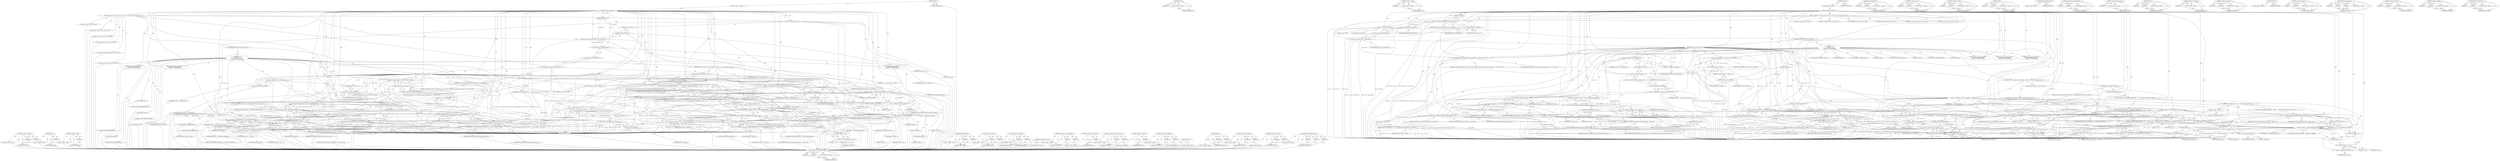 digraph "android_errorWriteLog" {
vulnerable_271 [label=<(METHOD,&lt;operator&gt;.addition)>];
vulnerable_272 [label=<(PARAM,p1)>];
vulnerable_273 [label=<(PARAM,p2)>];
vulnerable_274 [label=<(BLOCK,&lt;empty&gt;,&lt;empty&gt;)>];
vulnerable_275 [label=<(METHOD_RETURN,ANY)>];
vulnerable_224 [label=<(METHOD,int32_t)>];
vulnerable_225 [label=<(PARAM,p1)>];
vulnerable_226 [label=<(BLOCK,&lt;empty&gt;,&lt;empty&gt;)>];
vulnerable_227 [label=<(METHOD_RETURN,ANY)>];
vulnerable_246 [label=<(METHOD,&lt;operator&gt;.minus)>];
vulnerable_247 [label=<(PARAM,p1)>];
vulnerable_248 [label=<(BLOCK,&lt;empty&gt;,&lt;empty&gt;)>];
vulnerable_249 [label=<(METHOD_RETURN,ANY)>];
vulnerable_6 [label=<(METHOD,&lt;global&gt;)<SUB>1</SUB>>];
vulnerable_7 [label=<(BLOCK,&lt;empty&gt;,&lt;empty&gt;)<SUB>1</SUB>>];
vulnerable_8 [label=<(METHOD,Equalizer_setParameter)<SUB>1</SUB>>];
vulnerable_9 [label=<(PARAM,EffectContext *pContext)<SUB>1</SUB>>];
vulnerable_10 [label=<(PARAM,void *pParam)<SUB>1</SUB>>];
vulnerable_11 [label=<(PARAM,void *pValue)<SUB>1</SUB>>];
vulnerable_12 [label=<(BLOCK,{
 int status = 0;
 int32_t preset;
 int32_t ba...,{
 int status = 0;
 int32_t preset;
 int32_t ba...)<SUB>1</SUB>>];
vulnerable_13 [label="<(LOCAL,int status: int)<SUB>2</SUB>>"];
vulnerable_14 [label=<(&lt;operator&gt;.assignment,status = 0)<SUB>2</SUB>>];
vulnerable_15 [label=<(IDENTIFIER,status,status = 0)<SUB>2</SUB>>];
vulnerable_16 [label=<(LITERAL,0,status = 0)<SUB>2</SUB>>];
vulnerable_17 [label="<(LOCAL,int32_t preset: int32_t)<SUB>3</SUB>>"];
vulnerable_18 [label="<(LOCAL,int32_t band: int32_t)<SUB>4</SUB>>"];
vulnerable_19 [label="<(LOCAL,int32_t level: int32_t)<SUB>5</SUB>>"];
vulnerable_20 [label="<(LOCAL,int32_t* pParamTemp: int32_t*)<SUB>6</SUB>>"];
vulnerable_21 [label=<(&lt;operator&gt;.assignment,*pParamTemp = (int32_t *)pParam)<SUB>6</SUB>>];
vulnerable_22 [label=<(IDENTIFIER,pParamTemp,*pParamTemp = (int32_t *)pParam)<SUB>6</SUB>>];
vulnerable_23 [label=<(&lt;operator&gt;.cast,(int32_t *)pParam)<SUB>6</SUB>>];
vulnerable_24 [label=<(UNKNOWN,int32_t *,int32_t *)<SUB>6</SUB>>];
vulnerable_25 [label=<(IDENTIFIER,pParam,(int32_t *)pParam)<SUB>6</SUB>>];
vulnerable_26 [label="<(LOCAL,int32_t param: int32_t)<SUB>7</SUB>>"];
vulnerable_27 [label=<(&lt;operator&gt;.assignment,param = *pParamTemp++)<SUB>7</SUB>>];
vulnerable_28 [label=<(IDENTIFIER,param,param = *pParamTemp++)<SUB>7</SUB>>];
vulnerable_29 [label=<(&lt;operator&gt;.indirection,*pParamTemp++)<SUB>7</SUB>>];
vulnerable_30 [label=<(&lt;operator&gt;.postIncrement,pParamTemp++)<SUB>7</SUB>>];
vulnerable_31 [label=<(IDENTIFIER,pParamTemp,pParamTemp++)<SUB>7</SUB>>];
vulnerable_32 [label=<(CONTROL_STRUCTURE,SWITCH,switch(param))<SUB>10</SUB>>];
vulnerable_33 [label=<(IDENTIFIER,param,switch(param))<SUB>10</SUB>>];
vulnerable_34 [label="<(BLOCK,{
 case EQ_PARAM_CUR_PRESET:
        preset = (...,{
 case EQ_PARAM_CUR_PRESET:
        preset = (...)<SUB>10</SUB>>"];
vulnerable_35 [label=<(JUMP_TARGET,case)<SUB>11</SUB>>];
vulnerable_36 [label="<(IDENTIFIER,EQ_PARAM_CUR_PRESET,{
 case EQ_PARAM_CUR_PRESET:
        preset = (...)<SUB>11</SUB>>"];
vulnerable_37 [label=<(&lt;operator&gt;.assignment,preset = (int32_t)(*(uint16_t *)pValue))<SUB>12</SUB>>];
vulnerable_38 [label=<(IDENTIFIER,preset,preset = (int32_t)(*(uint16_t *)pValue))<SUB>12</SUB>>];
vulnerable_39 [label=<(int32_t,(int32_t)(*(uint16_t *)pValue))<SUB>12</SUB>>];
vulnerable_40 [label=<(&lt;operator&gt;.indirection,*(uint16_t *)pValue)<SUB>12</SUB>>];
vulnerable_41 [label=<(&lt;operator&gt;.cast,(uint16_t *)pValue)<SUB>12</SUB>>];
vulnerable_42 [label=<(UNKNOWN,uint16_t *,uint16_t *)<SUB>12</SUB>>];
vulnerable_43 [label=<(IDENTIFIER,pValue,(uint16_t *)pValue)<SUB>12</SUB>>];
vulnerable_44 [label=<(CONTROL_STRUCTURE,IF,if ((preset &gt;= EqualizerGetNumPresets())||(preset &lt; 0)))<SUB>14</SUB>>];
vulnerable_45 [label=<(&lt;operator&gt;.logicalOr,(preset &gt;= EqualizerGetNumPresets())||(preset &lt; 0))<SUB>14</SUB>>];
vulnerable_46 [label=<(&lt;operator&gt;.greaterEqualsThan,preset &gt;= EqualizerGetNumPresets())<SUB>14</SUB>>];
vulnerable_47 [label=<(IDENTIFIER,preset,preset &gt;= EqualizerGetNumPresets())<SUB>14</SUB>>];
vulnerable_48 [label=<(EqualizerGetNumPresets,EqualizerGetNumPresets())<SUB>14</SUB>>];
vulnerable_49 [label=<(&lt;operator&gt;.lessThan,preset &lt; 0)<SUB>14</SUB>>];
vulnerable_50 [label=<(IDENTIFIER,preset,preset &lt; 0)<SUB>14</SUB>>];
vulnerable_51 [label=<(LITERAL,0,preset &lt; 0)<SUB>14</SUB>>];
vulnerable_52 [label=<(BLOCK,{
            status = -EINVAL;
 break;
 },{
            status = -EINVAL;
 break;
 })<SUB>14</SUB>>];
vulnerable_53 [label=<(&lt;operator&gt;.assignment,status = -EINVAL)<SUB>15</SUB>>];
vulnerable_54 [label=<(IDENTIFIER,status,status = -EINVAL)<SUB>15</SUB>>];
vulnerable_55 [label=<(&lt;operator&gt;.minus,-EINVAL)<SUB>15</SUB>>];
vulnerable_56 [label=<(IDENTIFIER,EINVAL,-EINVAL)<SUB>15</SUB>>];
vulnerable_57 [label=<(CONTROL_STRUCTURE,BREAK,break;)<SUB>16</SUB>>];
vulnerable_58 [label=<(EqualizerSetPreset,EqualizerSetPreset(pContext, preset))<SUB>18</SUB>>];
vulnerable_59 [label=<(IDENTIFIER,pContext,EqualizerSetPreset(pContext, preset))<SUB>18</SUB>>];
vulnerable_60 [label=<(IDENTIFIER,preset,EqualizerSetPreset(pContext, preset))<SUB>18</SUB>>];
vulnerable_61 [label=<(CONTROL_STRUCTURE,BREAK,break;)<SUB>19</SUB>>];
vulnerable_62 [label=<(JUMP_TARGET,case)<SUB>20</SUB>>];
vulnerable_63 [label="<(IDENTIFIER,EQ_PARAM_BAND_LEVEL,{
 case EQ_PARAM_CUR_PRESET:
        preset = (...)<SUB>20</SUB>>"];
vulnerable_64 [label=<(&lt;operator&gt;.assignment,band =  *pParamTemp)<SUB>22</SUB>>];
vulnerable_65 [label=<(IDENTIFIER,band,band =  *pParamTemp)<SUB>22</SUB>>];
vulnerable_66 [label=<(&lt;operator&gt;.indirection,*pParamTemp)<SUB>22</SUB>>];
vulnerable_67 [label=<(IDENTIFIER,pParamTemp,band =  *pParamTemp)<SUB>22</SUB>>];
vulnerable_68 [label=<(&lt;operator&gt;.assignment,level = (int32_t)(*(int16_t *)pValue))<SUB>23</SUB>>];
vulnerable_69 [label=<(IDENTIFIER,level,level = (int32_t)(*(int16_t *)pValue))<SUB>23</SUB>>];
vulnerable_70 [label=<(int32_t,(int32_t)(*(int16_t *)pValue))<SUB>23</SUB>>];
vulnerable_71 [label=<(&lt;operator&gt;.indirection,*(int16_t *)pValue)<SUB>23</SUB>>];
vulnerable_72 [label=<(&lt;operator&gt;.cast,(int16_t *)pValue)<SUB>23</SUB>>];
vulnerable_73 [label=<(UNKNOWN,int16_t *,int16_t *)<SUB>23</SUB>>];
vulnerable_74 [label=<(IDENTIFIER,pValue,(int16_t *)pValue)<SUB>23</SUB>>];
vulnerable_75 [label=<(CONTROL_STRUCTURE,IF,if (band &gt;= FIVEBAND_NUMBANDS))<SUB>24</SUB>>];
vulnerable_76 [label=<(&lt;operator&gt;.greaterEqualsThan,band &gt;= FIVEBAND_NUMBANDS)<SUB>24</SUB>>];
vulnerable_77 [label=<(IDENTIFIER,band,band &gt;= FIVEBAND_NUMBANDS)<SUB>24</SUB>>];
vulnerable_78 [label=<(IDENTIFIER,FIVEBAND_NUMBANDS,band &gt;= FIVEBAND_NUMBANDS)<SUB>24</SUB>>];
vulnerable_79 [label=<(BLOCK,{
             status = -EINVAL;
             b...,{
             status = -EINVAL;
             b...)<SUB>24</SUB>>];
vulnerable_80 [label=<(&lt;operator&gt;.assignment,status = -EINVAL)<SUB>25</SUB>>];
vulnerable_81 [label=<(IDENTIFIER,status,status = -EINVAL)<SUB>25</SUB>>];
vulnerable_82 [label=<(&lt;operator&gt;.minus,-EINVAL)<SUB>25</SUB>>];
vulnerable_83 [label=<(IDENTIFIER,EINVAL,-EINVAL)<SUB>25</SUB>>];
vulnerable_84 [label=<(CONTROL_STRUCTURE,BREAK,break;)<SUB>26</SUB>>];
vulnerable_85 [label=<(EqualizerSetBandLevel,EqualizerSetBandLevel(pContext, band, level))<SUB>28</SUB>>];
vulnerable_86 [label=<(IDENTIFIER,pContext,EqualizerSetBandLevel(pContext, band, level))<SUB>28</SUB>>];
vulnerable_87 [label=<(IDENTIFIER,band,EqualizerSetBandLevel(pContext, band, level))<SUB>28</SUB>>];
vulnerable_88 [label=<(IDENTIFIER,level,EqualizerSetBandLevel(pContext, band, level))<SUB>28</SUB>>];
vulnerable_89 [label=<(CONTROL_STRUCTURE,BREAK,break;)<SUB>29</SUB>>];
vulnerable_90 [label=<(JUMP_TARGET,case)<SUB>30</SUB>>];
vulnerable_91 [label="<(IDENTIFIER,EQ_PARAM_PROPERTIES,{
 case EQ_PARAM_CUR_PRESET:
        preset = (...)<SUB>30</SUB>>"];
vulnerable_92 [label=<(BLOCK,{
 int16_t *p = (int16_t *)pValue;
 if ((int)p[...,{
 int16_t *p = (int16_t *)pValue;
 if ((int)p[...)<SUB>30</SUB>>];
vulnerable_93 [label="<(LOCAL,int16_t* p: int16_t*)<SUB>31</SUB>>"];
vulnerable_94 [label=<(&lt;operator&gt;.assignment,*p = (int16_t *)pValue)<SUB>31</SUB>>];
vulnerable_95 [label=<(IDENTIFIER,p,*p = (int16_t *)pValue)<SUB>31</SUB>>];
vulnerable_96 [label=<(&lt;operator&gt;.cast,(int16_t *)pValue)<SUB>31</SUB>>];
vulnerable_97 [label=<(UNKNOWN,int16_t *,int16_t *)<SUB>31</SUB>>];
vulnerable_98 [label=<(IDENTIFIER,pValue,(int16_t *)pValue)<SUB>31</SUB>>];
vulnerable_99 [label=<(CONTROL_STRUCTURE,IF,if ((int)p[0] &gt;= EqualizerGetNumPresets()))<SUB>32</SUB>>];
vulnerable_100 [label=<(&lt;operator&gt;.greaterEqualsThan,(int)p[0] &gt;= EqualizerGetNumPresets())<SUB>32</SUB>>];
vulnerable_101 [label=<(&lt;operator&gt;.cast,(int)p[0])<SUB>32</SUB>>];
vulnerable_102 [label=<(UNKNOWN,int,int)<SUB>32</SUB>>];
vulnerable_103 [label=<(&lt;operator&gt;.indirectIndexAccess,p[0])<SUB>32</SUB>>];
vulnerable_104 [label=<(IDENTIFIER,p,(int)p[0])<SUB>32</SUB>>];
vulnerable_105 [label=<(LITERAL,0,(int)p[0])<SUB>32</SUB>>];
vulnerable_106 [label=<(EqualizerGetNumPresets,EqualizerGetNumPresets())<SUB>32</SUB>>];
vulnerable_107 [label=<(BLOCK,{
            status = -EINVAL;
 break;
 },{
            status = -EINVAL;
 break;
 })<SUB>32</SUB>>];
vulnerable_108 [label=<(&lt;operator&gt;.assignment,status = -EINVAL)<SUB>33</SUB>>];
vulnerable_109 [label=<(IDENTIFIER,status,status = -EINVAL)<SUB>33</SUB>>];
vulnerable_110 [label=<(&lt;operator&gt;.minus,-EINVAL)<SUB>33</SUB>>];
vulnerable_111 [label=<(IDENTIFIER,EINVAL,-EINVAL)<SUB>33</SUB>>];
vulnerable_112 [label=<(CONTROL_STRUCTURE,BREAK,break;)<SUB>34</SUB>>];
vulnerable_113 [label=<(CONTROL_STRUCTURE,IF,if (p[0] &gt;= 0))<SUB>36</SUB>>];
vulnerable_114 [label=<(&lt;operator&gt;.greaterEqualsThan,p[0] &gt;= 0)<SUB>36</SUB>>];
vulnerable_115 [label=<(&lt;operator&gt;.indirectIndexAccess,p[0])<SUB>36</SUB>>];
vulnerable_116 [label=<(IDENTIFIER,p,p[0] &gt;= 0)<SUB>36</SUB>>];
vulnerable_117 [label=<(LITERAL,0,p[0] &gt;= 0)<SUB>36</SUB>>];
vulnerable_118 [label=<(LITERAL,0,p[0] &gt;= 0)<SUB>36</SUB>>];
vulnerable_119 [label=<(BLOCK,{
 EqualizerSetPreset(pContext, (int)p[0]);
 },{
 EqualizerSetPreset(pContext, (int)p[0]);
 })<SUB>36</SUB>>];
vulnerable_120 [label=<(EqualizerSetPreset,EqualizerSetPreset(pContext, (int)p[0]))<SUB>37</SUB>>];
vulnerable_121 [label=<(IDENTIFIER,pContext,EqualizerSetPreset(pContext, (int)p[0]))<SUB>37</SUB>>];
vulnerable_122 [label=<(&lt;operator&gt;.cast,(int)p[0])<SUB>37</SUB>>];
vulnerable_123 [label=<(UNKNOWN,int,int)<SUB>37</SUB>>];
vulnerable_124 [label=<(&lt;operator&gt;.indirectIndexAccess,p[0])<SUB>37</SUB>>];
vulnerable_125 [label=<(IDENTIFIER,p,(int)p[0])<SUB>37</SUB>>];
vulnerable_126 [label=<(LITERAL,0,(int)p[0])<SUB>37</SUB>>];
vulnerable_127 [label=<(CONTROL_STRUCTURE,ELSE,else)<SUB>38</SUB>>];
vulnerable_128 [label=<(BLOCK,{
 if ((int)p[1] != FIVEBAND_NUMBANDS) {
      ...,{
 if ((int)p[1] != FIVEBAND_NUMBANDS) {
      ...)<SUB>38</SUB>>];
vulnerable_129 [label=<(CONTROL_STRUCTURE,IF,if ((int)p[1] != FIVEBAND_NUMBANDS))<SUB>39</SUB>>];
vulnerable_130 [label=<(&lt;operator&gt;.notEquals,(int)p[1] != FIVEBAND_NUMBANDS)<SUB>39</SUB>>];
vulnerable_131 [label=<(&lt;operator&gt;.cast,(int)p[1])<SUB>39</SUB>>];
vulnerable_132 [label=<(UNKNOWN,int,int)<SUB>39</SUB>>];
vulnerable_133 [label=<(&lt;operator&gt;.indirectIndexAccess,p[1])<SUB>39</SUB>>];
vulnerable_134 [label=<(IDENTIFIER,p,(int)p[1])<SUB>39</SUB>>];
vulnerable_135 [label=<(LITERAL,1,(int)p[1])<SUB>39</SUB>>];
vulnerable_136 [label=<(IDENTIFIER,FIVEBAND_NUMBANDS,(int)p[1] != FIVEBAND_NUMBANDS)<SUB>39</SUB>>];
vulnerable_137 [label=<(BLOCK,{
                status = -EINVAL;
 break;
 },{
                status = -EINVAL;
 break;
 })<SUB>39</SUB>>];
vulnerable_138 [label=<(&lt;operator&gt;.assignment,status = -EINVAL)<SUB>40</SUB>>];
vulnerable_139 [label=<(IDENTIFIER,status,status = -EINVAL)<SUB>40</SUB>>];
vulnerable_140 [label=<(&lt;operator&gt;.minus,-EINVAL)<SUB>40</SUB>>];
vulnerable_141 [label=<(IDENTIFIER,EINVAL,-EINVAL)<SUB>40</SUB>>];
vulnerable_142 [label=<(CONTROL_STRUCTURE,BREAK,break;)<SUB>41</SUB>>];
vulnerable_143 [label=<(CONTROL_STRUCTURE,FOR,for (int i = 0;i &lt; FIVEBAND_NUMBANDS;i++))<SUB>43</SUB>>];
vulnerable_144 [label=<(BLOCK,&lt;empty&gt;,&lt;empty&gt;)<SUB>43</SUB>>];
vulnerable_145 [label="<(LOCAL,int i: int)<SUB>43</SUB>>"];
vulnerable_146 [label=<(&lt;operator&gt;.assignment,i = 0)<SUB>43</SUB>>];
vulnerable_147 [label=<(IDENTIFIER,i,i = 0)<SUB>43</SUB>>];
vulnerable_148 [label=<(LITERAL,0,i = 0)<SUB>43</SUB>>];
vulnerable_149 [label=<(&lt;operator&gt;.lessThan,i &lt; FIVEBAND_NUMBANDS)<SUB>43</SUB>>];
vulnerable_150 [label=<(IDENTIFIER,i,i &lt; FIVEBAND_NUMBANDS)<SUB>43</SUB>>];
vulnerable_151 [label=<(IDENTIFIER,FIVEBAND_NUMBANDS,i &lt; FIVEBAND_NUMBANDS)<SUB>43</SUB>>];
vulnerable_152 [label=<(&lt;operator&gt;.postIncrement,i++)<SUB>43</SUB>>];
vulnerable_153 [label=<(IDENTIFIER,i,i++)<SUB>43</SUB>>];
vulnerable_154 [label=<(BLOCK,{
 EqualizerSetBandLevel(pContext, i, (int)p[2 ...,{
 EqualizerSetBandLevel(pContext, i, (int)p[2 ...)<SUB>43</SUB>>];
vulnerable_155 [label=<(EqualizerSetBandLevel,EqualizerSetBandLevel(pContext, i, (int)p[2 + i]))<SUB>44</SUB>>];
vulnerable_156 [label=<(IDENTIFIER,pContext,EqualizerSetBandLevel(pContext, i, (int)p[2 + i]))<SUB>44</SUB>>];
vulnerable_157 [label=<(IDENTIFIER,i,EqualizerSetBandLevel(pContext, i, (int)p[2 + i]))<SUB>44</SUB>>];
vulnerable_158 [label=<(&lt;operator&gt;.cast,(int)p[2 + i])<SUB>44</SUB>>];
vulnerable_159 [label=<(UNKNOWN,int,int)<SUB>44</SUB>>];
vulnerable_160 [label=<(&lt;operator&gt;.indirectIndexAccess,p[2 + i])<SUB>44</SUB>>];
vulnerable_161 [label=<(IDENTIFIER,p,(int)p[2 + i])<SUB>44</SUB>>];
vulnerable_162 [label=<(&lt;operator&gt;.addition,2 + i)<SUB>44</SUB>>];
vulnerable_163 [label=<(LITERAL,2,2 + i)<SUB>44</SUB>>];
vulnerable_164 [label=<(IDENTIFIER,i,2 + i)<SUB>44</SUB>>];
vulnerable_165 [label=<(CONTROL_STRUCTURE,BREAK,break;)<SUB>47</SUB>>];
vulnerable_166 [label=<(JUMP_TARGET,default)<SUB>48</SUB>>];
vulnerable_167 [label="<(ALOGV,ALOGV(&quot;\tLVM_ERROR : Equalizer_setParameter() i...)<SUB>49</SUB>>"];
vulnerable_168 [label="<(LITERAL,&quot;\tLVM_ERROR : Equalizer_setParameter() invalid...,ALOGV(&quot;\tLVM_ERROR : Equalizer_setParameter() i...)<SUB>49</SUB>>"];
vulnerable_169 [label="<(IDENTIFIER,param,ALOGV(&quot;\tLVM_ERROR : Equalizer_setParameter() i...)<SUB>49</SUB>>"];
vulnerable_170 [label=<(&lt;operator&gt;.assignment,status = -EINVAL)<SUB>50</SUB>>];
vulnerable_171 [label=<(IDENTIFIER,status,status = -EINVAL)<SUB>50</SUB>>];
vulnerable_172 [label=<(&lt;operator&gt;.minus,-EINVAL)<SUB>50</SUB>>];
vulnerable_173 [label=<(IDENTIFIER,EINVAL,-EINVAL)<SUB>50</SUB>>];
vulnerable_174 [label=<(CONTROL_STRUCTURE,BREAK,break;)<SUB>51</SUB>>];
vulnerable_175 [label=<(RETURN,return status;,return status;)<SUB>54</SUB>>];
vulnerable_176 [label=<(IDENTIFIER,status,return status;)<SUB>54</SUB>>];
vulnerable_177 [label=<(METHOD_RETURN,int)<SUB>1</SUB>>];
vulnerable_179 [label=<(METHOD_RETURN,ANY)<SUB>1</SUB>>];
vulnerable_250 [label=<(METHOD,EqualizerSetPreset)>];
vulnerable_251 [label=<(PARAM,p1)>];
vulnerable_252 [label=<(PARAM,p2)>];
vulnerable_253 [label=<(BLOCK,&lt;empty&gt;,&lt;empty&gt;)>];
vulnerable_254 [label=<(METHOD_RETURN,ANY)>];
vulnerable_211 [label=<(METHOD,&lt;operator&gt;.cast)>];
vulnerable_212 [label=<(PARAM,p1)>];
vulnerable_213 [label=<(PARAM,p2)>];
vulnerable_214 [label=<(BLOCK,&lt;empty&gt;,&lt;empty&gt;)>];
vulnerable_215 [label=<(METHOD_RETURN,ANY)>];
vulnerable_241 [label=<(METHOD,&lt;operator&gt;.lessThan)>];
vulnerable_242 [label=<(PARAM,p1)>];
vulnerable_243 [label=<(PARAM,p2)>];
vulnerable_244 [label=<(BLOCK,&lt;empty&gt;,&lt;empty&gt;)>];
vulnerable_245 [label=<(METHOD_RETURN,ANY)>];
vulnerable_238 [label=<(METHOD,EqualizerGetNumPresets)>];
vulnerable_239 [label=<(BLOCK,&lt;empty&gt;,&lt;empty&gt;)>];
vulnerable_240 [label=<(METHOD_RETURN,ANY)>];
vulnerable_233 [label=<(METHOD,&lt;operator&gt;.greaterEqualsThan)>];
vulnerable_234 [label=<(PARAM,p1)>];
vulnerable_235 [label=<(PARAM,p2)>];
vulnerable_236 [label=<(BLOCK,&lt;empty&gt;,&lt;empty&gt;)>];
vulnerable_237 [label=<(METHOD_RETURN,ANY)>];
vulnerable_220 [label=<(METHOD,&lt;operator&gt;.postIncrement)>];
vulnerable_221 [label=<(PARAM,p1)>];
vulnerable_222 [label=<(BLOCK,&lt;empty&gt;,&lt;empty&gt;)>];
vulnerable_223 [label=<(METHOD_RETURN,ANY)>];
vulnerable_261 [label=<(METHOD,&lt;operator&gt;.indirectIndexAccess)>];
vulnerable_262 [label=<(PARAM,p1)>];
vulnerable_263 [label=<(PARAM,p2)>];
vulnerable_264 [label=<(BLOCK,&lt;empty&gt;,&lt;empty&gt;)>];
vulnerable_265 [label=<(METHOD_RETURN,ANY)>];
vulnerable_216 [label=<(METHOD,&lt;operator&gt;.indirection)>];
vulnerable_217 [label=<(PARAM,p1)>];
vulnerable_218 [label=<(BLOCK,&lt;empty&gt;,&lt;empty&gt;)>];
vulnerable_219 [label=<(METHOD_RETURN,ANY)>];
vulnerable_206 [label=<(METHOD,&lt;operator&gt;.assignment)>];
vulnerable_207 [label=<(PARAM,p1)>];
vulnerable_208 [label=<(PARAM,p2)>];
vulnerable_209 [label=<(BLOCK,&lt;empty&gt;,&lt;empty&gt;)>];
vulnerable_210 [label=<(METHOD_RETURN,ANY)>];
vulnerable_200 [label=<(METHOD,&lt;global&gt;)<SUB>1</SUB>>];
vulnerable_201 [label=<(BLOCK,&lt;empty&gt;,&lt;empty&gt;)>];
vulnerable_202 [label=<(METHOD_RETURN,ANY)>];
vulnerable_276 [label=<(METHOD,ALOGV)>];
vulnerable_277 [label=<(PARAM,p1)>];
vulnerable_278 [label=<(PARAM,p2)>];
vulnerable_279 [label=<(BLOCK,&lt;empty&gt;,&lt;empty&gt;)>];
vulnerable_280 [label=<(METHOD_RETURN,ANY)>];
vulnerable_266 [label=<(METHOD,&lt;operator&gt;.notEquals)>];
vulnerable_267 [label=<(PARAM,p1)>];
vulnerable_268 [label=<(PARAM,p2)>];
vulnerable_269 [label=<(BLOCK,&lt;empty&gt;,&lt;empty&gt;)>];
vulnerable_270 [label=<(METHOD_RETURN,ANY)>];
vulnerable_228 [label=<(METHOD,&lt;operator&gt;.logicalOr)>];
vulnerable_229 [label=<(PARAM,p1)>];
vulnerable_230 [label=<(PARAM,p2)>];
vulnerable_231 [label=<(BLOCK,&lt;empty&gt;,&lt;empty&gt;)>];
vulnerable_232 [label=<(METHOD_RETURN,ANY)>];
vulnerable_255 [label=<(METHOD,EqualizerSetBandLevel)>];
vulnerable_256 [label=<(PARAM,p1)>];
vulnerable_257 [label=<(PARAM,p2)>];
vulnerable_258 [label=<(PARAM,p3)>];
vulnerable_259 [label=<(BLOCK,&lt;empty&gt;,&lt;empty&gt;)>];
vulnerable_260 [label=<(METHOD_RETURN,ANY)>];
fixed_290 [label=<(METHOD,&lt;operator&gt;.indirectIndexAccess)>];
fixed_291 [label=<(PARAM,p1)>];
fixed_292 [label=<(PARAM,p2)>];
fixed_293 [label=<(BLOCK,&lt;empty&gt;,&lt;empty&gt;)>];
fixed_294 [label=<(METHOD_RETURN,ANY)>];
fixed_243 [label=<(METHOD,int32_t)>];
fixed_244 [label=<(PARAM,p1)>];
fixed_245 [label=<(BLOCK,&lt;empty&gt;,&lt;empty&gt;)>];
fixed_246 [label=<(METHOD_RETURN,ANY)>];
fixed_265 [label=<(METHOD,&lt;operator&gt;.minus)>];
fixed_266 [label=<(PARAM,p1)>];
fixed_267 [label=<(BLOCK,&lt;empty&gt;,&lt;empty&gt;)>];
fixed_268 [label=<(METHOD_RETURN,ANY)>];
fixed_6 [label=<(METHOD,&lt;global&gt;)<SUB>1</SUB>>];
fixed_7 [label=<(BLOCK,&lt;empty&gt;,&lt;empty&gt;)<SUB>1</SUB>>];
fixed_8 [label=<(METHOD,Equalizer_setParameter)<SUB>1</SUB>>];
fixed_9 [label=<(PARAM,EffectContext *pContext)<SUB>1</SUB>>];
fixed_10 [label=<(PARAM,void *pParam)<SUB>1</SUB>>];
fixed_11 [label=<(PARAM,void *pValue)<SUB>1</SUB>>];
fixed_12 [label=<(BLOCK,{
 int status = 0;
 int32_t preset;
 int32_t ba...,{
 int status = 0;
 int32_t preset;
 int32_t ba...)<SUB>1</SUB>>];
fixed_13 [label="<(LOCAL,int status: int)<SUB>2</SUB>>"];
fixed_14 [label=<(&lt;operator&gt;.assignment,status = 0)<SUB>2</SUB>>];
fixed_15 [label=<(IDENTIFIER,status,status = 0)<SUB>2</SUB>>];
fixed_16 [label=<(LITERAL,0,status = 0)<SUB>2</SUB>>];
fixed_17 [label="<(LOCAL,int32_t preset: int32_t)<SUB>3</SUB>>"];
fixed_18 [label="<(LOCAL,int32_t band: int32_t)<SUB>4</SUB>>"];
fixed_19 [label="<(LOCAL,int32_t level: int32_t)<SUB>5</SUB>>"];
fixed_20 [label="<(LOCAL,int32_t* pParamTemp: int32_t*)<SUB>6</SUB>>"];
fixed_21 [label=<(&lt;operator&gt;.assignment,*pParamTemp = (int32_t *)pParam)<SUB>6</SUB>>];
fixed_22 [label=<(IDENTIFIER,pParamTemp,*pParamTemp = (int32_t *)pParam)<SUB>6</SUB>>];
fixed_23 [label=<(&lt;operator&gt;.cast,(int32_t *)pParam)<SUB>6</SUB>>];
fixed_24 [label=<(UNKNOWN,int32_t *,int32_t *)<SUB>6</SUB>>];
fixed_25 [label=<(IDENTIFIER,pParam,(int32_t *)pParam)<SUB>6</SUB>>];
fixed_26 [label="<(LOCAL,int32_t param: int32_t)<SUB>7</SUB>>"];
fixed_27 [label=<(&lt;operator&gt;.assignment,param = *pParamTemp++)<SUB>7</SUB>>];
fixed_28 [label=<(IDENTIFIER,param,param = *pParamTemp++)<SUB>7</SUB>>];
fixed_29 [label=<(&lt;operator&gt;.indirection,*pParamTemp++)<SUB>7</SUB>>];
fixed_30 [label=<(&lt;operator&gt;.postIncrement,pParamTemp++)<SUB>7</SUB>>];
fixed_31 [label=<(IDENTIFIER,pParamTemp,pParamTemp++)<SUB>7</SUB>>];
fixed_32 [label=<(CONTROL_STRUCTURE,SWITCH,switch(param))<SUB>10</SUB>>];
fixed_33 [label=<(IDENTIFIER,param,switch(param))<SUB>10</SUB>>];
fixed_34 [label="<(BLOCK,{
 case EQ_PARAM_CUR_PRESET:
        preset = (...,{
 case EQ_PARAM_CUR_PRESET:
        preset = (...)<SUB>10</SUB>>"];
fixed_35 [label=<(JUMP_TARGET,case)<SUB>11</SUB>>];
fixed_36 [label="<(IDENTIFIER,EQ_PARAM_CUR_PRESET,{
 case EQ_PARAM_CUR_PRESET:
        preset = (...)<SUB>11</SUB>>"];
fixed_37 [label=<(&lt;operator&gt;.assignment,preset = (int32_t)(*(uint16_t *)pValue))<SUB>12</SUB>>];
fixed_38 [label=<(IDENTIFIER,preset,preset = (int32_t)(*(uint16_t *)pValue))<SUB>12</SUB>>];
fixed_39 [label=<(int32_t,(int32_t)(*(uint16_t *)pValue))<SUB>12</SUB>>];
fixed_40 [label=<(&lt;operator&gt;.indirection,*(uint16_t *)pValue)<SUB>12</SUB>>];
fixed_41 [label=<(&lt;operator&gt;.cast,(uint16_t *)pValue)<SUB>12</SUB>>];
fixed_42 [label=<(UNKNOWN,uint16_t *,uint16_t *)<SUB>12</SUB>>];
fixed_43 [label=<(IDENTIFIER,pValue,(uint16_t *)pValue)<SUB>12</SUB>>];
fixed_44 [label=<(CONTROL_STRUCTURE,IF,if ((preset &gt;= EqualizerGetNumPresets())||(preset &lt; 0)))<SUB>14</SUB>>];
fixed_45 [label=<(&lt;operator&gt;.logicalOr,(preset &gt;= EqualizerGetNumPresets())||(preset &lt; 0))<SUB>14</SUB>>];
fixed_46 [label=<(&lt;operator&gt;.greaterEqualsThan,preset &gt;= EqualizerGetNumPresets())<SUB>14</SUB>>];
fixed_47 [label=<(IDENTIFIER,preset,preset &gt;= EqualizerGetNumPresets())<SUB>14</SUB>>];
fixed_48 [label=<(EqualizerGetNumPresets,EqualizerGetNumPresets())<SUB>14</SUB>>];
fixed_49 [label=<(&lt;operator&gt;.lessThan,preset &lt; 0)<SUB>14</SUB>>];
fixed_50 [label=<(IDENTIFIER,preset,preset &lt; 0)<SUB>14</SUB>>];
fixed_51 [label=<(LITERAL,0,preset &lt; 0)<SUB>14</SUB>>];
fixed_52 [label=<(BLOCK,{
            status = -EINVAL;
 break;
 },{
            status = -EINVAL;
 break;
 })<SUB>14</SUB>>];
fixed_53 [label=<(&lt;operator&gt;.assignment,status = -EINVAL)<SUB>15</SUB>>];
fixed_54 [label=<(IDENTIFIER,status,status = -EINVAL)<SUB>15</SUB>>];
fixed_55 [label=<(&lt;operator&gt;.minus,-EINVAL)<SUB>15</SUB>>];
fixed_56 [label=<(IDENTIFIER,EINVAL,-EINVAL)<SUB>15</SUB>>];
fixed_57 [label=<(CONTROL_STRUCTURE,BREAK,break;)<SUB>16</SUB>>];
fixed_58 [label=<(EqualizerSetPreset,EqualizerSetPreset(pContext, preset))<SUB>18</SUB>>];
fixed_59 [label=<(IDENTIFIER,pContext,EqualizerSetPreset(pContext, preset))<SUB>18</SUB>>];
fixed_60 [label=<(IDENTIFIER,preset,EqualizerSetPreset(pContext, preset))<SUB>18</SUB>>];
fixed_61 [label=<(CONTROL_STRUCTURE,BREAK,break;)<SUB>19</SUB>>];
fixed_62 [label=<(JUMP_TARGET,case)<SUB>20</SUB>>];
fixed_63 [label="<(IDENTIFIER,EQ_PARAM_BAND_LEVEL,{
 case EQ_PARAM_CUR_PRESET:
        preset = (...)<SUB>20</SUB>>"];
fixed_64 [label=<(&lt;operator&gt;.assignment,band =  *pParamTemp)<SUB>22</SUB>>];
fixed_65 [label=<(IDENTIFIER,band,band =  *pParamTemp)<SUB>22</SUB>>];
fixed_66 [label=<(&lt;operator&gt;.indirection,*pParamTemp)<SUB>22</SUB>>];
fixed_67 [label=<(IDENTIFIER,pParamTemp,band =  *pParamTemp)<SUB>22</SUB>>];
fixed_68 [label=<(&lt;operator&gt;.assignment,level = (int32_t)(*(int16_t *)pValue))<SUB>23</SUB>>];
fixed_69 [label=<(IDENTIFIER,level,level = (int32_t)(*(int16_t *)pValue))<SUB>23</SUB>>];
fixed_70 [label=<(int32_t,(int32_t)(*(int16_t *)pValue))<SUB>23</SUB>>];
fixed_71 [label=<(&lt;operator&gt;.indirection,*(int16_t *)pValue)<SUB>23</SUB>>];
fixed_72 [label=<(&lt;operator&gt;.cast,(int16_t *)pValue)<SUB>23</SUB>>];
fixed_73 [label=<(UNKNOWN,int16_t *,int16_t *)<SUB>23</SUB>>];
fixed_74 [label=<(IDENTIFIER,pValue,(int16_t *)pValue)<SUB>23</SUB>>];
fixed_75 [label=<(CONTROL_STRUCTURE,IF,if (band &lt; 0 || band &gt;= FIVEBAND_NUMBANDS))<SUB>24</SUB>>];
fixed_76 [label=<(&lt;operator&gt;.logicalOr,band &lt; 0 || band &gt;= FIVEBAND_NUMBANDS)<SUB>24</SUB>>];
fixed_77 [label=<(&lt;operator&gt;.lessThan,band &lt; 0)<SUB>24</SUB>>];
fixed_78 [label=<(IDENTIFIER,band,band &lt; 0)<SUB>24</SUB>>];
fixed_79 [label=<(LITERAL,0,band &lt; 0)<SUB>24</SUB>>];
fixed_80 [label=<(&lt;operator&gt;.greaterEqualsThan,band &gt;= FIVEBAND_NUMBANDS)<SUB>24</SUB>>];
fixed_81 [label=<(IDENTIFIER,band,band &gt;= FIVEBAND_NUMBANDS)<SUB>24</SUB>>];
fixed_82 [label=<(IDENTIFIER,FIVEBAND_NUMBANDS,band &gt;= FIVEBAND_NUMBANDS)<SUB>24</SUB>>];
fixed_83 [label=<(BLOCK,{
             status = -EINVAL;
            if...,{
             status = -EINVAL;
            if...)<SUB>24</SUB>>];
fixed_84 [label=<(&lt;operator&gt;.assignment,status = -EINVAL)<SUB>25</SUB>>];
fixed_85 [label=<(IDENTIFIER,status,status = -EINVAL)<SUB>25</SUB>>];
fixed_86 [label=<(&lt;operator&gt;.minus,-EINVAL)<SUB>25</SUB>>];
fixed_87 [label=<(IDENTIFIER,EINVAL,-EINVAL)<SUB>25</SUB>>];
fixed_88 [label=<(CONTROL_STRUCTURE,IF,if (band &lt; 0))<SUB>26</SUB>>];
fixed_89 [label=<(&lt;operator&gt;.lessThan,band &lt; 0)<SUB>26</SUB>>];
fixed_90 [label=<(IDENTIFIER,band,band &lt; 0)<SUB>26</SUB>>];
fixed_91 [label=<(LITERAL,0,band &lt; 0)<SUB>26</SUB>>];
fixed_92 [label=<(BLOCK,{
                android_errorWriteLog(0x534e4...,{
                android_errorWriteLog(0x534e4...)<SUB>26</SUB>>];
fixed_93 [label=<(android_errorWriteLog,android_errorWriteLog(0x534e4554, &quot;32095626&quot;))<SUB>27</SUB>>];
fixed_94 [label=<(LITERAL,0x534e4554,android_errorWriteLog(0x534e4554, &quot;32095626&quot;))<SUB>27</SUB>>];
fixed_95 [label=<(LITERAL,&quot;32095626&quot;,android_errorWriteLog(0x534e4554, &quot;32095626&quot;))<SUB>27</SUB>>];
fixed_96 [label=<(ALOGE,ALOGE(&quot;\tERROR Equalizer_setParameter() EQ_PARA...)<SUB>28</SUB>>];
fixed_97 [label=<(LITERAL,&quot;\tERROR Equalizer_setParameter() EQ_PARAM_BAND...,ALOGE(&quot;\tERROR Equalizer_setParameter() EQ_PARA...)<SUB>28</SUB>>];
fixed_98 [label=<(IDENTIFIER,band,ALOGE(&quot;\tERROR Equalizer_setParameter() EQ_PARA...)<SUB>28</SUB>>];
fixed_99 [label=<(CONTROL_STRUCTURE,BREAK,break;)<SUB>30</SUB>>];
fixed_100 [label=<(EqualizerSetBandLevel,EqualizerSetBandLevel(pContext, band, level))<SUB>32</SUB>>];
fixed_101 [label=<(IDENTIFIER,pContext,EqualizerSetBandLevel(pContext, band, level))<SUB>32</SUB>>];
fixed_102 [label=<(IDENTIFIER,band,EqualizerSetBandLevel(pContext, band, level))<SUB>32</SUB>>];
fixed_103 [label=<(IDENTIFIER,level,EqualizerSetBandLevel(pContext, band, level))<SUB>32</SUB>>];
fixed_104 [label=<(CONTROL_STRUCTURE,BREAK,break;)<SUB>33</SUB>>];
fixed_105 [label=<(JUMP_TARGET,case)<SUB>34</SUB>>];
fixed_106 [label="<(IDENTIFIER,EQ_PARAM_PROPERTIES,{
 case EQ_PARAM_CUR_PRESET:
        preset = (...)<SUB>34</SUB>>"];
fixed_107 [label=<(BLOCK,{
 int16_t *p = (int16_t *)pValue;
 if ((int)p[...,{
 int16_t *p = (int16_t *)pValue;
 if ((int)p[...)<SUB>34</SUB>>];
fixed_108 [label="<(LOCAL,int16_t* p: int16_t*)<SUB>35</SUB>>"];
fixed_109 [label=<(&lt;operator&gt;.assignment,*p = (int16_t *)pValue)<SUB>35</SUB>>];
fixed_110 [label=<(IDENTIFIER,p,*p = (int16_t *)pValue)<SUB>35</SUB>>];
fixed_111 [label=<(&lt;operator&gt;.cast,(int16_t *)pValue)<SUB>35</SUB>>];
fixed_112 [label=<(UNKNOWN,int16_t *,int16_t *)<SUB>35</SUB>>];
fixed_113 [label=<(IDENTIFIER,pValue,(int16_t *)pValue)<SUB>35</SUB>>];
fixed_114 [label=<(CONTROL_STRUCTURE,IF,if ((int)p[0] &gt;= EqualizerGetNumPresets()))<SUB>36</SUB>>];
fixed_115 [label=<(&lt;operator&gt;.greaterEqualsThan,(int)p[0] &gt;= EqualizerGetNumPresets())<SUB>36</SUB>>];
fixed_116 [label=<(&lt;operator&gt;.cast,(int)p[0])<SUB>36</SUB>>];
fixed_117 [label=<(UNKNOWN,int,int)<SUB>36</SUB>>];
fixed_118 [label=<(&lt;operator&gt;.indirectIndexAccess,p[0])<SUB>36</SUB>>];
fixed_119 [label=<(IDENTIFIER,p,(int)p[0])<SUB>36</SUB>>];
fixed_120 [label=<(LITERAL,0,(int)p[0])<SUB>36</SUB>>];
fixed_121 [label=<(EqualizerGetNumPresets,EqualizerGetNumPresets())<SUB>36</SUB>>];
fixed_122 [label=<(BLOCK,{
            status = -EINVAL;
 break;
 },{
            status = -EINVAL;
 break;
 })<SUB>36</SUB>>];
fixed_123 [label=<(&lt;operator&gt;.assignment,status = -EINVAL)<SUB>37</SUB>>];
fixed_124 [label=<(IDENTIFIER,status,status = -EINVAL)<SUB>37</SUB>>];
fixed_125 [label=<(&lt;operator&gt;.minus,-EINVAL)<SUB>37</SUB>>];
fixed_126 [label=<(IDENTIFIER,EINVAL,-EINVAL)<SUB>37</SUB>>];
fixed_127 [label=<(CONTROL_STRUCTURE,BREAK,break;)<SUB>38</SUB>>];
fixed_128 [label=<(CONTROL_STRUCTURE,IF,if (p[0] &gt;= 0))<SUB>40</SUB>>];
fixed_129 [label=<(&lt;operator&gt;.greaterEqualsThan,p[0] &gt;= 0)<SUB>40</SUB>>];
fixed_130 [label=<(&lt;operator&gt;.indirectIndexAccess,p[0])<SUB>40</SUB>>];
fixed_131 [label=<(IDENTIFIER,p,p[0] &gt;= 0)<SUB>40</SUB>>];
fixed_132 [label=<(LITERAL,0,p[0] &gt;= 0)<SUB>40</SUB>>];
fixed_133 [label=<(LITERAL,0,p[0] &gt;= 0)<SUB>40</SUB>>];
fixed_134 [label=<(BLOCK,{
 EqualizerSetPreset(pContext, (int)p[0]);
 },{
 EqualizerSetPreset(pContext, (int)p[0]);
 })<SUB>40</SUB>>];
fixed_135 [label=<(EqualizerSetPreset,EqualizerSetPreset(pContext, (int)p[0]))<SUB>41</SUB>>];
fixed_136 [label=<(IDENTIFIER,pContext,EqualizerSetPreset(pContext, (int)p[0]))<SUB>41</SUB>>];
fixed_137 [label=<(&lt;operator&gt;.cast,(int)p[0])<SUB>41</SUB>>];
fixed_138 [label=<(UNKNOWN,int,int)<SUB>41</SUB>>];
fixed_139 [label=<(&lt;operator&gt;.indirectIndexAccess,p[0])<SUB>41</SUB>>];
fixed_140 [label=<(IDENTIFIER,p,(int)p[0])<SUB>41</SUB>>];
fixed_141 [label=<(LITERAL,0,(int)p[0])<SUB>41</SUB>>];
fixed_142 [label=<(CONTROL_STRUCTURE,ELSE,else)<SUB>42</SUB>>];
fixed_143 [label=<(BLOCK,{
 if ((int)p[1] != FIVEBAND_NUMBANDS) {
      ...,{
 if ((int)p[1] != FIVEBAND_NUMBANDS) {
      ...)<SUB>42</SUB>>];
fixed_144 [label=<(CONTROL_STRUCTURE,IF,if ((int)p[1] != FIVEBAND_NUMBANDS))<SUB>43</SUB>>];
fixed_145 [label=<(&lt;operator&gt;.notEquals,(int)p[1] != FIVEBAND_NUMBANDS)<SUB>43</SUB>>];
fixed_146 [label=<(&lt;operator&gt;.cast,(int)p[1])<SUB>43</SUB>>];
fixed_147 [label=<(UNKNOWN,int,int)<SUB>43</SUB>>];
fixed_148 [label=<(&lt;operator&gt;.indirectIndexAccess,p[1])<SUB>43</SUB>>];
fixed_149 [label=<(IDENTIFIER,p,(int)p[1])<SUB>43</SUB>>];
fixed_150 [label=<(LITERAL,1,(int)p[1])<SUB>43</SUB>>];
fixed_151 [label=<(IDENTIFIER,FIVEBAND_NUMBANDS,(int)p[1] != FIVEBAND_NUMBANDS)<SUB>43</SUB>>];
fixed_152 [label=<(BLOCK,{
                status = -EINVAL;
 break;
 },{
                status = -EINVAL;
 break;
 })<SUB>43</SUB>>];
fixed_153 [label=<(&lt;operator&gt;.assignment,status = -EINVAL)<SUB>44</SUB>>];
fixed_154 [label=<(IDENTIFIER,status,status = -EINVAL)<SUB>44</SUB>>];
fixed_155 [label=<(&lt;operator&gt;.minus,-EINVAL)<SUB>44</SUB>>];
fixed_156 [label=<(IDENTIFIER,EINVAL,-EINVAL)<SUB>44</SUB>>];
fixed_157 [label=<(CONTROL_STRUCTURE,BREAK,break;)<SUB>45</SUB>>];
fixed_158 [label=<(CONTROL_STRUCTURE,FOR,for (int i = 0;i &lt; FIVEBAND_NUMBANDS;i++))<SUB>47</SUB>>];
fixed_159 [label=<(BLOCK,&lt;empty&gt;,&lt;empty&gt;)<SUB>47</SUB>>];
fixed_160 [label="<(LOCAL,int i: int)<SUB>47</SUB>>"];
fixed_161 [label=<(&lt;operator&gt;.assignment,i = 0)<SUB>47</SUB>>];
fixed_162 [label=<(IDENTIFIER,i,i = 0)<SUB>47</SUB>>];
fixed_163 [label=<(LITERAL,0,i = 0)<SUB>47</SUB>>];
fixed_164 [label=<(&lt;operator&gt;.lessThan,i &lt; FIVEBAND_NUMBANDS)<SUB>47</SUB>>];
fixed_165 [label=<(IDENTIFIER,i,i &lt; FIVEBAND_NUMBANDS)<SUB>47</SUB>>];
fixed_166 [label=<(IDENTIFIER,FIVEBAND_NUMBANDS,i &lt; FIVEBAND_NUMBANDS)<SUB>47</SUB>>];
fixed_167 [label=<(&lt;operator&gt;.postIncrement,i++)<SUB>47</SUB>>];
fixed_168 [label=<(IDENTIFIER,i,i++)<SUB>47</SUB>>];
fixed_169 [label=<(BLOCK,{
 EqualizerSetBandLevel(pContext, i, (int)p[2 ...,{
 EqualizerSetBandLevel(pContext, i, (int)p[2 ...)<SUB>47</SUB>>];
fixed_170 [label=<(EqualizerSetBandLevel,EqualizerSetBandLevel(pContext, i, (int)p[2 + i]))<SUB>48</SUB>>];
fixed_171 [label=<(IDENTIFIER,pContext,EqualizerSetBandLevel(pContext, i, (int)p[2 + i]))<SUB>48</SUB>>];
fixed_172 [label=<(IDENTIFIER,i,EqualizerSetBandLevel(pContext, i, (int)p[2 + i]))<SUB>48</SUB>>];
fixed_173 [label=<(&lt;operator&gt;.cast,(int)p[2 + i])<SUB>48</SUB>>];
fixed_174 [label=<(UNKNOWN,int,int)<SUB>48</SUB>>];
fixed_175 [label=<(&lt;operator&gt;.indirectIndexAccess,p[2 + i])<SUB>48</SUB>>];
fixed_176 [label=<(IDENTIFIER,p,(int)p[2 + i])<SUB>48</SUB>>];
fixed_177 [label=<(&lt;operator&gt;.addition,2 + i)<SUB>48</SUB>>];
fixed_178 [label=<(LITERAL,2,2 + i)<SUB>48</SUB>>];
fixed_179 [label=<(IDENTIFIER,i,2 + i)<SUB>48</SUB>>];
fixed_180 [label=<(CONTROL_STRUCTURE,BREAK,break;)<SUB>51</SUB>>];
fixed_181 [label=<(JUMP_TARGET,default)<SUB>52</SUB>>];
fixed_182 [label="<(ALOGV,ALOGV(&quot;\tLVM_ERROR : Equalizer_setParameter() i...)<SUB>53</SUB>>"];
fixed_183 [label="<(LITERAL,&quot;\tLVM_ERROR : Equalizer_setParameter() invalid...,ALOGV(&quot;\tLVM_ERROR : Equalizer_setParameter() i...)<SUB>53</SUB>>"];
fixed_184 [label="<(IDENTIFIER,param,ALOGV(&quot;\tLVM_ERROR : Equalizer_setParameter() i...)<SUB>53</SUB>>"];
fixed_185 [label=<(&lt;operator&gt;.assignment,status = -EINVAL)<SUB>54</SUB>>];
fixed_186 [label=<(IDENTIFIER,status,status = -EINVAL)<SUB>54</SUB>>];
fixed_187 [label=<(&lt;operator&gt;.minus,-EINVAL)<SUB>54</SUB>>];
fixed_188 [label=<(IDENTIFIER,EINVAL,-EINVAL)<SUB>54</SUB>>];
fixed_189 [label=<(CONTROL_STRUCTURE,BREAK,break;)<SUB>55</SUB>>];
fixed_190 [label=<(RETURN,return status;,return status;)<SUB>58</SUB>>];
fixed_191 [label=<(IDENTIFIER,status,return status;)<SUB>58</SUB>>];
fixed_192 [label=<(METHOD_RETURN,int)<SUB>1</SUB>>];
fixed_194 [label=<(METHOD_RETURN,ANY)<SUB>1</SUB>>];
fixed_269 [label=<(METHOD,EqualizerSetPreset)>];
fixed_270 [label=<(PARAM,p1)>];
fixed_271 [label=<(PARAM,p2)>];
fixed_272 [label=<(BLOCK,&lt;empty&gt;,&lt;empty&gt;)>];
fixed_273 [label=<(METHOD_RETURN,ANY)>];
fixed_230 [label=<(METHOD,&lt;operator&gt;.cast)>];
fixed_231 [label=<(PARAM,p1)>];
fixed_232 [label=<(PARAM,p2)>];
fixed_233 [label=<(BLOCK,&lt;empty&gt;,&lt;empty&gt;)>];
fixed_234 [label=<(METHOD_RETURN,ANY)>];
fixed_260 [label=<(METHOD,&lt;operator&gt;.lessThan)>];
fixed_261 [label=<(PARAM,p1)>];
fixed_262 [label=<(PARAM,p2)>];
fixed_263 [label=<(BLOCK,&lt;empty&gt;,&lt;empty&gt;)>];
fixed_264 [label=<(METHOD_RETURN,ANY)>];
fixed_305 [label=<(METHOD,ALOGV)>];
fixed_306 [label=<(PARAM,p1)>];
fixed_307 [label=<(PARAM,p2)>];
fixed_308 [label=<(BLOCK,&lt;empty&gt;,&lt;empty&gt;)>];
fixed_309 [label=<(METHOD_RETURN,ANY)>];
fixed_257 [label=<(METHOD,EqualizerGetNumPresets)>];
fixed_258 [label=<(BLOCK,&lt;empty&gt;,&lt;empty&gt;)>];
fixed_259 [label=<(METHOD_RETURN,ANY)>];
fixed_252 [label=<(METHOD,&lt;operator&gt;.greaterEqualsThan)>];
fixed_253 [label=<(PARAM,p1)>];
fixed_254 [label=<(PARAM,p2)>];
fixed_255 [label=<(BLOCK,&lt;empty&gt;,&lt;empty&gt;)>];
fixed_256 [label=<(METHOD_RETURN,ANY)>];
fixed_239 [label=<(METHOD,&lt;operator&gt;.postIncrement)>];
fixed_240 [label=<(PARAM,p1)>];
fixed_241 [label=<(BLOCK,&lt;empty&gt;,&lt;empty&gt;)>];
fixed_242 [label=<(METHOD_RETURN,ANY)>];
fixed_279 [label=<(METHOD,ALOGE)>];
fixed_280 [label=<(PARAM,p1)>];
fixed_281 [label=<(PARAM,p2)>];
fixed_282 [label=<(BLOCK,&lt;empty&gt;,&lt;empty&gt;)>];
fixed_283 [label=<(METHOD_RETURN,ANY)>];
fixed_235 [label=<(METHOD,&lt;operator&gt;.indirection)>];
fixed_236 [label=<(PARAM,p1)>];
fixed_237 [label=<(BLOCK,&lt;empty&gt;,&lt;empty&gt;)>];
fixed_238 [label=<(METHOD_RETURN,ANY)>];
fixed_225 [label=<(METHOD,&lt;operator&gt;.assignment)>];
fixed_226 [label=<(PARAM,p1)>];
fixed_227 [label=<(PARAM,p2)>];
fixed_228 [label=<(BLOCK,&lt;empty&gt;,&lt;empty&gt;)>];
fixed_229 [label=<(METHOD_RETURN,ANY)>];
fixed_219 [label=<(METHOD,&lt;global&gt;)<SUB>1</SUB>>];
fixed_220 [label=<(BLOCK,&lt;empty&gt;,&lt;empty&gt;)>];
fixed_221 [label=<(METHOD_RETURN,ANY)>];
fixed_295 [label=<(METHOD,&lt;operator&gt;.notEquals)>];
fixed_296 [label=<(PARAM,p1)>];
fixed_297 [label=<(PARAM,p2)>];
fixed_298 [label=<(BLOCK,&lt;empty&gt;,&lt;empty&gt;)>];
fixed_299 [label=<(METHOD_RETURN,ANY)>];
fixed_284 [label=<(METHOD,EqualizerSetBandLevel)>];
fixed_285 [label=<(PARAM,p1)>];
fixed_286 [label=<(PARAM,p2)>];
fixed_287 [label=<(PARAM,p3)>];
fixed_288 [label=<(BLOCK,&lt;empty&gt;,&lt;empty&gt;)>];
fixed_289 [label=<(METHOD_RETURN,ANY)>];
fixed_247 [label=<(METHOD,&lt;operator&gt;.logicalOr)>];
fixed_248 [label=<(PARAM,p1)>];
fixed_249 [label=<(PARAM,p2)>];
fixed_250 [label=<(BLOCK,&lt;empty&gt;,&lt;empty&gt;)>];
fixed_251 [label=<(METHOD_RETURN,ANY)>];
fixed_300 [label=<(METHOD,&lt;operator&gt;.addition)>];
fixed_301 [label=<(PARAM,p1)>];
fixed_302 [label=<(PARAM,p2)>];
fixed_303 [label=<(BLOCK,&lt;empty&gt;,&lt;empty&gt;)>];
fixed_304 [label=<(METHOD_RETURN,ANY)>];
fixed_274 [label=<(METHOD,android_errorWriteLog)>];
fixed_275 [label=<(PARAM,p1)>];
fixed_276 [label=<(PARAM,p2)>];
fixed_277 [label=<(BLOCK,&lt;empty&gt;,&lt;empty&gt;)>];
fixed_278 [label=<(METHOD_RETURN,ANY)>];
vulnerable_271 -> vulnerable_272  [key=0, label="AST: "];
vulnerable_271 -> vulnerable_272  [key=1, label="DDG: "];
vulnerable_271 -> vulnerable_274  [key=0, label="AST: "];
vulnerable_271 -> vulnerable_273  [key=0, label="AST: "];
vulnerable_271 -> vulnerable_273  [key=1, label="DDG: "];
vulnerable_271 -> vulnerable_275  [key=0, label="AST: "];
vulnerable_271 -> vulnerable_275  [key=1, label="CFG: "];
vulnerable_272 -> vulnerable_275  [key=0, label="DDG: p1"];
vulnerable_273 -> vulnerable_275  [key=0, label="DDG: p2"];
vulnerable_274 -> fixed_290  [key=0];
vulnerable_275 -> fixed_290  [key=0];
vulnerable_224 -> vulnerable_225  [key=0, label="AST: "];
vulnerable_224 -> vulnerable_225  [key=1, label="DDG: "];
vulnerable_224 -> vulnerable_226  [key=0, label="AST: "];
vulnerable_224 -> vulnerable_227  [key=0, label="AST: "];
vulnerable_224 -> vulnerable_227  [key=1, label="CFG: "];
vulnerable_225 -> vulnerable_227  [key=0, label="DDG: p1"];
vulnerable_226 -> fixed_290  [key=0];
vulnerable_227 -> fixed_290  [key=0];
vulnerable_246 -> vulnerable_247  [key=0, label="AST: "];
vulnerable_246 -> vulnerable_247  [key=1, label="DDG: "];
vulnerable_246 -> vulnerable_248  [key=0, label="AST: "];
vulnerable_246 -> vulnerable_249  [key=0, label="AST: "];
vulnerable_246 -> vulnerable_249  [key=1, label="CFG: "];
vulnerable_247 -> vulnerable_249  [key=0, label="DDG: p1"];
vulnerable_248 -> fixed_290  [key=0];
vulnerable_249 -> fixed_290  [key=0];
vulnerable_6 -> vulnerable_7  [key=0, label="AST: "];
vulnerable_6 -> vulnerable_179  [key=0, label="AST: "];
vulnerable_6 -> vulnerable_179  [key=1, label="CFG: "];
vulnerable_7 -> vulnerable_8  [key=0, label="AST: "];
vulnerable_8 -> vulnerable_9  [key=0, label="AST: "];
vulnerable_8 -> vulnerable_9  [key=1, label="DDG: "];
vulnerable_8 -> vulnerable_10  [key=0, label="AST: "];
vulnerable_8 -> vulnerable_10  [key=1, label="DDG: "];
vulnerable_8 -> vulnerable_11  [key=0, label="AST: "];
vulnerable_8 -> vulnerable_11  [key=1, label="DDG: "];
vulnerable_8 -> vulnerable_12  [key=0, label="AST: "];
vulnerable_8 -> vulnerable_177  [key=0, label="AST: "];
vulnerable_8 -> vulnerable_14  [key=0, label="CFG: "];
vulnerable_8 -> vulnerable_14  [key=1, label="DDG: "];
vulnerable_8 -> vulnerable_21  [key=0, label="DDG: "];
vulnerable_8 -> vulnerable_33  [key=0, label="DDG: "];
vulnerable_8 -> vulnerable_176  [key=0, label="DDG: "];
vulnerable_8 -> vulnerable_23  [key=0, label="DDG: "];
vulnerable_8 -> vulnerable_36  [key=0, label="DDG: "];
vulnerable_8 -> vulnerable_63  [key=0, label="DDG: "];
vulnerable_8 -> vulnerable_91  [key=0, label="DDG: "];
vulnerable_8 -> vulnerable_92  [key=0, label="DDG: "];
vulnerable_8 -> vulnerable_30  [key=0, label="DDG: "];
vulnerable_8 -> vulnerable_58  [key=0, label="DDG: "];
vulnerable_8 -> vulnerable_85  [key=0, label="DDG: "];
vulnerable_8 -> vulnerable_94  [key=0, label="DDG: "];
vulnerable_8 -> vulnerable_167  [key=0, label="DDG: "];
vulnerable_8 -> vulnerable_76  [key=0, label="DDG: "];
vulnerable_8 -> vulnerable_172  [key=0, label="DDG: "];
vulnerable_8 -> vulnerable_46  [key=0, label="DDG: "];
vulnerable_8 -> vulnerable_49  [key=0, label="DDG: "];
vulnerable_8 -> vulnerable_96  [key=0, label="DDG: "];
vulnerable_8 -> vulnerable_100  [key=0, label="DDG: "];
vulnerable_8 -> vulnerable_114  [key=0, label="DDG: "];
vulnerable_8 -> vulnerable_41  [key=0, label="DDG: "];
vulnerable_8 -> vulnerable_55  [key=0, label="DDG: "];
vulnerable_8 -> vulnerable_72  [key=0, label="DDG: "];
vulnerable_8 -> vulnerable_82  [key=0, label="DDG: "];
vulnerable_8 -> vulnerable_120  [key=0, label="DDG: "];
vulnerable_8 -> vulnerable_110  [key=0, label="DDG: "];
vulnerable_8 -> vulnerable_130  [key=0, label="DDG: "];
vulnerable_8 -> vulnerable_146  [key=0, label="DDG: "];
vulnerable_8 -> vulnerable_149  [key=0, label="DDG: "];
vulnerable_8 -> vulnerable_152  [key=0, label="DDG: "];
vulnerable_8 -> vulnerable_155  [key=0, label="DDG: "];
vulnerable_8 -> vulnerable_140  [key=0, label="DDG: "];
vulnerable_8 -> vulnerable_162  [key=0, label="DDG: "];
vulnerable_9 -> vulnerable_177  [key=0, label="DDG: pContext"];
vulnerable_9 -> vulnerable_58  [key=0, label="DDG: pContext"];
vulnerable_9 -> vulnerable_85  [key=0, label="DDG: pContext"];
vulnerable_9 -> vulnerable_120  [key=0, label="DDG: pContext"];
vulnerable_9 -> vulnerable_155  [key=0, label="DDG: pContext"];
vulnerable_10 -> vulnerable_21  [key=0, label="DDG: pParam"];
vulnerable_10 -> vulnerable_23  [key=0, label="DDG: pParam"];
vulnerable_11 -> vulnerable_177  [key=0, label="DDG: pValue"];
vulnerable_11 -> vulnerable_94  [key=0, label="DDG: pValue"];
vulnerable_11 -> vulnerable_96  [key=0, label="DDG: pValue"];
vulnerable_11 -> vulnerable_41  [key=0, label="DDG: pValue"];
vulnerable_11 -> vulnerable_72  [key=0, label="DDG: pValue"];
vulnerable_12 -> vulnerable_13  [key=0, label="AST: "];
vulnerable_12 -> vulnerable_14  [key=0, label="AST: "];
vulnerable_12 -> vulnerable_17  [key=0, label="AST: "];
vulnerable_12 -> vulnerable_18  [key=0, label="AST: "];
vulnerable_12 -> vulnerable_19  [key=0, label="AST: "];
vulnerable_12 -> vulnerable_20  [key=0, label="AST: "];
vulnerable_12 -> vulnerable_21  [key=0, label="AST: "];
vulnerable_12 -> vulnerable_26  [key=0, label="AST: "];
vulnerable_12 -> vulnerable_27  [key=0, label="AST: "];
vulnerable_12 -> vulnerable_32  [key=0, label="AST: "];
vulnerable_12 -> vulnerable_175  [key=0, label="AST: "];
vulnerable_13 -> fixed_290  [key=0];
vulnerable_14 -> vulnerable_15  [key=0, label="AST: "];
vulnerable_14 -> vulnerable_16  [key=0, label="AST: "];
vulnerable_14 -> vulnerable_24  [key=0, label="CFG: "];
vulnerable_14 -> vulnerable_177  [key=0, label="DDG: status"];
vulnerable_14 -> vulnerable_177  [key=1, label="DDG: status = 0"];
vulnerable_14 -> vulnerable_176  [key=0, label="DDG: status"];
vulnerable_15 -> fixed_290  [key=0];
vulnerable_16 -> fixed_290  [key=0];
vulnerable_17 -> fixed_290  [key=0];
vulnerable_18 -> fixed_290  [key=0];
vulnerable_19 -> fixed_290  [key=0];
vulnerable_20 -> fixed_290  [key=0];
vulnerable_21 -> vulnerable_22  [key=0, label="AST: "];
vulnerable_21 -> vulnerable_23  [key=0, label="AST: "];
vulnerable_21 -> vulnerable_30  [key=0, label="CFG: "];
vulnerable_21 -> vulnerable_30  [key=1, label="DDG: pParamTemp"];
vulnerable_21 -> vulnerable_177  [key=0, label="DDG: (int32_t *)pParam"];
vulnerable_21 -> vulnerable_177  [key=1, label="DDG: *pParamTemp = (int32_t *)pParam"];
vulnerable_22 -> fixed_290  [key=0];
vulnerable_23 -> vulnerable_24  [key=0, label="AST: "];
vulnerable_23 -> vulnerable_25  [key=0, label="AST: "];
vulnerable_23 -> vulnerable_21  [key=0, label="CFG: "];
vulnerable_23 -> vulnerable_177  [key=0, label="DDG: pParam"];
vulnerable_24 -> vulnerable_23  [key=0, label="CFG: "];
vulnerable_25 -> fixed_290  [key=0];
vulnerable_26 -> fixed_290  [key=0];
vulnerable_27 -> vulnerable_28  [key=0, label="AST: "];
vulnerable_27 -> vulnerable_29  [key=0, label="AST: "];
vulnerable_27 -> vulnerable_33  [key=0, label="CFG: "];
vulnerable_27 -> vulnerable_177  [key=0, label="DDG: param"];
vulnerable_27 -> vulnerable_177  [key=1, label="DDG: *pParamTemp++"];
vulnerable_27 -> vulnerable_177  [key=2, label="DDG: param = *pParamTemp++"];
vulnerable_27 -> vulnerable_167  [key=0, label="DDG: param"];
vulnerable_28 -> fixed_290  [key=0];
vulnerable_29 -> vulnerable_30  [key=0, label="AST: "];
vulnerable_29 -> vulnerable_27  [key=0, label="CFG: "];
vulnerable_30 -> vulnerable_31  [key=0, label="AST: "];
vulnerable_30 -> vulnerable_29  [key=0, label="CFG: "];
vulnerable_30 -> vulnerable_177  [key=0, label="DDG: pParamTemp"];
vulnerable_31 -> fixed_290  [key=0];
vulnerable_32 -> vulnerable_33  [key=0, label="AST: "];
vulnerable_32 -> vulnerable_34  [key=0, label="AST: "];
vulnerable_33 -> vulnerable_42  [key=0, label="CFG: "];
vulnerable_33 -> vulnerable_42  [key=1, label="CDG: "];
vulnerable_33 -> vulnerable_66  [key=0, label="CFG: "];
vulnerable_33 -> vulnerable_66  [key=1, label="CDG: "];
vulnerable_33 -> vulnerable_97  [key=0, label="CFG: "];
vulnerable_33 -> vulnerable_97  [key=1, label="CDG: "];
vulnerable_33 -> vulnerable_167  [key=0, label="CFG: "];
vulnerable_33 -> vulnerable_167  [key=1, label="CDG: "];
vulnerable_33 -> vulnerable_94  [key=0, label="CDG: "];
vulnerable_33 -> vulnerable_68  [key=0, label="CDG: "];
vulnerable_33 -> vulnerable_73  [key=0, label="CDG: "];
vulnerable_33 -> vulnerable_96  [key=0, label="CDG: "];
vulnerable_33 -> vulnerable_64  [key=0, label="CDG: "];
vulnerable_33 -> vulnerable_37  [key=0, label="CDG: "];
vulnerable_33 -> vulnerable_102  [key=0, label="CDG: "];
vulnerable_33 -> vulnerable_103  [key=0, label="CDG: "];
vulnerable_33 -> vulnerable_40  [key=0, label="CDG: "];
vulnerable_33 -> vulnerable_170  [key=0, label="CDG: "];
vulnerable_33 -> vulnerable_76  [key=0, label="CDG: "];
vulnerable_33 -> vulnerable_101  [key=0, label="CDG: "];
vulnerable_33 -> vulnerable_100  [key=0, label="CDG: "];
vulnerable_33 -> vulnerable_70  [key=0, label="CDG: "];
vulnerable_33 -> vulnerable_48  [key=0, label="CDG: "];
vulnerable_33 -> vulnerable_46  [key=0, label="CDG: "];
vulnerable_33 -> vulnerable_72  [key=0, label="CDG: "];
vulnerable_33 -> vulnerable_45  [key=0, label="CDG: "];
vulnerable_33 -> vulnerable_106  [key=0, label="CDG: "];
vulnerable_33 -> vulnerable_71  [key=0, label="CDG: "];
vulnerable_33 -> vulnerable_41  [key=0, label="CDG: "];
vulnerable_33 -> vulnerable_39  [key=0, label="CDG: "];
vulnerable_33 -> vulnerable_172  [key=0, label="CDG: "];
vulnerable_34 -> vulnerable_35  [key=0, label="AST: "];
vulnerable_34 -> vulnerable_36  [key=0, label="AST: "];
vulnerable_34 -> vulnerable_37  [key=0, label="AST: "];
vulnerable_34 -> vulnerable_44  [key=0, label="AST: "];
vulnerable_34 -> vulnerable_58  [key=0, label="AST: "];
vulnerable_34 -> vulnerable_61  [key=0, label="AST: "];
vulnerable_34 -> vulnerable_62  [key=0, label="AST: "];
vulnerable_34 -> vulnerable_63  [key=0, label="AST: "];
vulnerable_34 -> vulnerable_64  [key=0, label="AST: "];
vulnerable_34 -> vulnerable_68  [key=0, label="AST: "];
vulnerable_34 -> vulnerable_75  [key=0, label="AST: "];
vulnerable_34 -> vulnerable_85  [key=0, label="AST: "];
vulnerable_34 -> vulnerable_89  [key=0, label="AST: "];
vulnerable_34 -> vulnerable_90  [key=0, label="AST: "];
vulnerable_34 -> vulnerable_91  [key=0, label="AST: "];
vulnerable_34 -> vulnerable_92  [key=0, label="AST: "];
vulnerable_34 -> vulnerable_165  [key=0, label="AST: "];
vulnerable_34 -> vulnerable_166  [key=0, label="AST: "];
vulnerable_34 -> vulnerable_167  [key=0, label="AST: "];
vulnerable_34 -> vulnerable_170  [key=0, label="AST: "];
vulnerable_34 -> vulnerable_174  [key=0, label="AST: "];
vulnerable_35 -> fixed_290  [key=0];
vulnerable_36 -> fixed_290  [key=0];
vulnerable_37 -> vulnerable_38  [key=0, label="AST: "];
vulnerable_37 -> vulnerable_39  [key=0, label="AST: "];
vulnerable_37 -> vulnerable_48  [key=0, label="CFG: "];
vulnerable_37 -> vulnerable_177  [key=0, label="DDG: (int32_t)(*(uint16_t *)pValue)"];
vulnerable_37 -> vulnerable_177  [key=1, label="DDG: preset = (int32_t)(*(uint16_t *)pValue)"];
vulnerable_37 -> vulnerable_46  [key=0, label="DDG: preset"];
vulnerable_38 -> fixed_290  [key=0];
vulnerable_39 -> vulnerable_40  [key=0, label="AST: "];
vulnerable_39 -> vulnerable_37  [key=0, label="CFG: "];
vulnerable_39 -> vulnerable_37  [key=1, label="DDG: *(uint16_t *)pValue"];
vulnerable_39 -> vulnerable_177  [key=0, label="DDG: *(uint16_t *)pValue"];
vulnerable_40 -> vulnerable_41  [key=0, label="AST: "];
vulnerable_40 -> vulnerable_39  [key=0, label="CFG: "];
vulnerable_41 -> vulnerable_42  [key=0, label="AST: "];
vulnerable_41 -> vulnerable_43  [key=0, label="AST: "];
vulnerable_41 -> vulnerable_40  [key=0, label="CFG: "];
vulnerable_41 -> vulnerable_177  [key=0, label="DDG: pValue"];
vulnerable_42 -> vulnerable_41  [key=0, label="CFG: "];
vulnerable_43 -> fixed_290  [key=0];
vulnerable_44 -> vulnerable_45  [key=0, label="AST: "];
vulnerable_44 -> vulnerable_52  [key=0, label="AST: "];
vulnerable_45 -> vulnerable_46  [key=0, label="AST: "];
vulnerable_45 -> vulnerable_49  [key=0, label="AST: "];
vulnerable_45 -> vulnerable_55  [key=0, label="CFG: "];
vulnerable_45 -> vulnerable_55  [key=1, label="CDG: "];
vulnerable_45 -> vulnerable_58  [key=0, label="CFG: "];
vulnerable_45 -> vulnerable_58  [key=1, label="CDG: "];
vulnerable_45 -> vulnerable_177  [key=0, label="DDG: preset &gt;= EqualizerGetNumPresets()"];
vulnerable_45 -> vulnerable_177  [key=1, label="DDG: preset &lt; 0"];
vulnerable_45 -> vulnerable_177  [key=2, label="DDG: (preset &gt;= EqualizerGetNumPresets())||(preset &lt; 0)"];
vulnerable_45 -> vulnerable_53  [key=0, label="CDG: "];
vulnerable_46 -> vulnerable_47  [key=0, label="AST: "];
vulnerable_46 -> vulnerable_48  [key=0, label="AST: "];
vulnerable_46 -> vulnerable_45  [key=0, label="CFG: "];
vulnerable_46 -> vulnerable_45  [key=1, label="DDG: preset"];
vulnerable_46 -> vulnerable_45  [key=2, label="DDG: EqualizerGetNumPresets()"];
vulnerable_46 -> vulnerable_49  [key=0, label="CFG: "];
vulnerable_46 -> vulnerable_49  [key=1, label="DDG: preset"];
vulnerable_46 -> vulnerable_49  [key=2, label="CDG: "];
vulnerable_46 -> vulnerable_177  [key=0, label="DDG: preset"];
vulnerable_46 -> vulnerable_177  [key=1, label="DDG: EqualizerGetNumPresets()"];
vulnerable_46 -> vulnerable_58  [key=0, label="DDG: preset"];
vulnerable_47 -> fixed_290  [key=0];
vulnerable_48 -> vulnerable_46  [key=0, label="CFG: "];
vulnerable_49 -> vulnerable_50  [key=0, label="AST: "];
vulnerable_49 -> vulnerable_51  [key=0, label="AST: "];
vulnerable_49 -> vulnerable_45  [key=0, label="CFG: "];
vulnerable_49 -> vulnerable_45  [key=1, label="DDG: preset"];
vulnerable_49 -> vulnerable_45  [key=2, label="DDG: 0"];
vulnerable_49 -> vulnerable_177  [key=0, label="DDG: preset"];
vulnerable_49 -> vulnerable_58  [key=0, label="DDG: preset"];
vulnerable_50 -> fixed_290  [key=0];
vulnerable_51 -> fixed_290  [key=0];
vulnerable_52 -> vulnerable_53  [key=0, label="AST: "];
vulnerable_52 -> vulnerable_57  [key=0, label="AST: "];
vulnerable_53 -> vulnerable_54  [key=0, label="AST: "];
vulnerable_53 -> vulnerable_55  [key=0, label="AST: "];
vulnerable_53 -> vulnerable_175  [key=0, label="CFG: "];
vulnerable_53 -> vulnerable_177  [key=0, label="DDG: status"];
vulnerable_53 -> vulnerable_177  [key=1, label="DDG: -EINVAL"];
vulnerable_53 -> vulnerable_177  [key=2, label="DDG: status = -EINVAL"];
vulnerable_53 -> vulnerable_176  [key=0, label="DDG: status"];
vulnerable_54 -> fixed_290  [key=0];
vulnerable_55 -> vulnerable_56  [key=0, label="AST: "];
vulnerable_55 -> vulnerable_53  [key=0, label="CFG: "];
vulnerable_55 -> vulnerable_53  [key=1, label="DDG: EINVAL"];
vulnerable_55 -> vulnerable_177  [key=0, label="DDG: EINVAL"];
vulnerable_56 -> fixed_290  [key=0];
vulnerable_57 -> fixed_290  [key=0];
vulnerable_58 -> vulnerable_59  [key=0, label="AST: "];
vulnerable_58 -> vulnerable_60  [key=0, label="AST: "];
vulnerable_58 -> vulnerable_175  [key=0, label="CFG: "];
vulnerable_58 -> vulnerable_177  [key=0, label="DDG: pContext"];
vulnerable_58 -> vulnerable_177  [key=1, label="DDG: preset"];
vulnerable_58 -> vulnerable_177  [key=2, label="DDG: EqualizerSetPreset(pContext, preset)"];
vulnerable_59 -> fixed_290  [key=0];
vulnerable_60 -> fixed_290  [key=0];
vulnerable_61 -> fixed_290  [key=0];
vulnerable_62 -> fixed_290  [key=0];
vulnerable_63 -> fixed_290  [key=0];
vulnerable_64 -> vulnerable_65  [key=0, label="AST: "];
vulnerable_64 -> vulnerable_66  [key=0, label="AST: "];
vulnerable_64 -> vulnerable_73  [key=0, label="CFG: "];
vulnerable_64 -> vulnerable_177  [key=0, label="DDG: *pParamTemp"];
vulnerable_64 -> vulnerable_177  [key=1, label="DDG: band =  *pParamTemp"];
vulnerable_64 -> vulnerable_76  [key=0, label="DDG: band"];
vulnerable_65 -> fixed_290  [key=0];
vulnerable_66 -> vulnerable_67  [key=0, label="AST: "];
vulnerable_66 -> vulnerable_64  [key=0, label="CFG: "];
vulnerable_67 -> fixed_290  [key=0];
vulnerable_68 -> vulnerable_69  [key=0, label="AST: "];
vulnerable_68 -> vulnerable_70  [key=0, label="AST: "];
vulnerable_68 -> vulnerable_76  [key=0, label="CFG: "];
vulnerable_68 -> vulnerable_177  [key=0, label="DDG: level"];
vulnerable_68 -> vulnerable_177  [key=1, label="DDG: (int32_t)(*(int16_t *)pValue)"];
vulnerable_68 -> vulnerable_177  [key=2, label="DDG: level = (int32_t)(*(int16_t *)pValue)"];
vulnerable_68 -> vulnerable_85  [key=0, label="DDG: level"];
vulnerable_69 -> fixed_290  [key=0];
vulnerable_70 -> vulnerable_71  [key=0, label="AST: "];
vulnerable_70 -> vulnerable_68  [key=0, label="CFG: "];
vulnerable_70 -> vulnerable_68  [key=1, label="DDG: *(int16_t *)pValue"];
vulnerable_70 -> vulnerable_177  [key=0, label="DDG: *(int16_t *)pValue"];
vulnerable_71 -> vulnerable_72  [key=0, label="AST: "];
vulnerable_71 -> vulnerable_70  [key=0, label="CFG: "];
vulnerable_72 -> vulnerable_73  [key=0, label="AST: "];
vulnerable_72 -> vulnerable_74  [key=0, label="AST: "];
vulnerable_72 -> vulnerable_71  [key=0, label="CFG: "];
vulnerable_72 -> vulnerable_177  [key=0, label="DDG: pValue"];
vulnerable_73 -> vulnerable_72  [key=0, label="CFG: "];
vulnerable_74 -> fixed_290  [key=0];
vulnerable_75 -> vulnerable_76  [key=0, label="AST: "];
vulnerable_75 -> vulnerable_79  [key=0, label="AST: "];
vulnerable_76 -> vulnerable_77  [key=0, label="AST: "];
vulnerable_76 -> vulnerable_78  [key=0, label="AST: "];
vulnerable_76 -> vulnerable_82  [key=0, label="CFG: "];
vulnerable_76 -> vulnerable_82  [key=1, label="CDG: "];
vulnerable_76 -> vulnerable_85  [key=0, label="CFG: "];
vulnerable_76 -> vulnerable_85  [key=1, label="DDG: band"];
vulnerable_76 -> vulnerable_85  [key=2, label="CDG: "];
vulnerable_76 -> vulnerable_177  [key=0, label="DDG: band"];
vulnerable_76 -> vulnerable_177  [key=1, label="DDG: FIVEBAND_NUMBANDS"];
vulnerable_76 -> vulnerable_177  [key=2, label="DDG: band &gt;= FIVEBAND_NUMBANDS"];
vulnerable_76 -> vulnerable_80  [key=0, label="CDG: "];
vulnerable_77 -> fixed_290  [key=0];
vulnerable_78 -> fixed_290  [key=0];
vulnerable_79 -> vulnerable_80  [key=0, label="AST: "];
vulnerable_79 -> vulnerable_84  [key=0, label="AST: "];
vulnerable_80 -> vulnerable_81  [key=0, label="AST: "];
vulnerable_80 -> vulnerable_82  [key=0, label="AST: "];
vulnerable_80 -> vulnerable_175  [key=0, label="CFG: "];
vulnerable_80 -> vulnerable_177  [key=0, label="DDG: status"];
vulnerable_80 -> vulnerable_177  [key=1, label="DDG: -EINVAL"];
vulnerable_80 -> vulnerable_177  [key=2, label="DDG: status = -EINVAL"];
vulnerable_80 -> vulnerable_176  [key=0, label="DDG: status"];
vulnerable_81 -> fixed_290  [key=0];
vulnerable_82 -> vulnerable_83  [key=0, label="AST: "];
vulnerable_82 -> vulnerable_80  [key=0, label="CFG: "];
vulnerable_82 -> vulnerable_80  [key=1, label="DDG: EINVAL"];
vulnerable_82 -> vulnerable_177  [key=0, label="DDG: EINVAL"];
vulnerable_83 -> fixed_290  [key=0];
vulnerable_84 -> fixed_290  [key=0];
vulnerable_85 -> vulnerable_86  [key=0, label="AST: "];
vulnerable_85 -> vulnerable_87  [key=0, label="AST: "];
vulnerable_85 -> vulnerable_88  [key=0, label="AST: "];
vulnerable_85 -> vulnerable_175  [key=0, label="CFG: "];
vulnerable_85 -> vulnerable_177  [key=0, label="DDG: pContext"];
vulnerable_85 -> vulnerable_177  [key=1, label="DDG: band"];
vulnerable_85 -> vulnerable_177  [key=2, label="DDG: level"];
vulnerable_85 -> vulnerable_177  [key=3, label="DDG: EqualizerSetBandLevel(pContext, band, level)"];
vulnerable_86 -> fixed_290  [key=0];
vulnerable_87 -> fixed_290  [key=0];
vulnerable_88 -> fixed_290  [key=0];
vulnerable_89 -> fixed_290  [key=0];
vulnerable_90 -> fixed_290  [key=0];
vulnerable_91 -> fixed_290  [key=0];
vulnerable_92 -> vulnerable_93  [key=0, label="AST: "];
vulnerable_92 -> vulnerable_94  [key=0, label="AST: "];
vulnerable_92 -> vulnerable_99  [key=0, label="AST: "];
vulnerable_92 -> vulnerable_113  [key=0, label="AST: "];
vulnerable_93 -> fixed_290  [key=0];
vulnerable_94 -> vulnerable_95  [key=0, label="AST: "];
vulnerable_94 -> vulnerable_96  [key=0, label="AST: "];
vulnerable_94 -> vulnerable_102  [key=0, label="CFG: "];
vulnerable_94 -> vulnerable_177  [key=0, label="DDG: p"];
vulnerable_94 -> vulnerable_177  [key=1, label="DDG: (int16_t *)pValue"];
vulnerable_94 -> vulnerable_177  [key=2, label="DDG: *p = (int16_t *)pValue"];
vulnerable_94 -> vulnerable_100  [key=0, label="DDG: p"];
vulnerable_94 -> vulnerable_114  [key=0, label="DDG: p"];
vulnerable_94 -> vulnerable_101  [key=0, label="DDG: p"];
vulnerable_94 -> vulnerable_120  [key=0, label="DDG: p"];
vulnerable_94 -> vulnerable_122  [key=0, label="DDG: p"];
vulnerable_94 -> vulnerable_130  [key=0, label="DDG: p"];
vulnerable_94 -> vulnerable_131  [key=0, label="DDG: p"];
vulnerable_94 -> vulnerable_155  [key=0, label="DDG: p"];
vulnerable_94 -> vulnerable_158  [key=0, label="DDG: p"];
vulnerable_95 -> fixed_290  [key=0];
vulnerable_96 -> vulnerable_97  [key=0, label="AST: "];
vulnerable_96 -> vulnerable_98  [key=0, label="AST: "];
vulnerable_96 -> vulnerable_94  [key=0, label="CFG: "];
vulnerable_96 -> vulnerable_177  [key=0, label="DDG: pValue"];
vulnerable_97 -> vulnerable_96  [key=0, label="CFG: "];
vulnerable_98 -> fixed_290  [key=0];
vulnerable_99 -> vulnerable_100  [key=0, label="AST: "];
vulnerable_99 -> vulnerable_107  [key=0, label="AST: "];
vulnerable_100 -> vulnerable_101  [key=0, label="AST: "];
vulnerable_100 -> vulnerable_106  [key=0, label="AST: "];
vulnerable_100 -> vulnerable_110  [key=0, label="CFG: "];
vulnerable_100 -> vulnerable_110  [key=1, label="CDG: "];
vulnerable_100 -> vulnerable_115  [key=0, label="CFG: "];
vulnerable_100 -> vulnerable_115  [key=1, label="CDG: "];
vulnerable_100 -> vulnerable_177  [key=0, label="DDG: (int)p[0]"];
vulnerable_100 -> vulnerable_177  [key=1, label="DDG: EqualizerGetNumPresets()"];
vulnerable_100 -> vulnerable_177  [key=2, label="DDG: (int)p[0] &gt;= EqualizerGetNumPresets()"];
vulnerable_100 -> vulnerable_114  [key=0, label="CDG: "];
vulnerable_100 -> vulnerable_108  [key=0, label="CDG: "];
vulnerable_101 -> vulnerable_102  [key=0, label="AST: "];
vulnerable_101 -> vulnerable_103  [key=0, label="AST: "];
vulnerable_101 -> vulnerable_106  [key=0, label="CFG: "];
vulnerable_101 -> vulnerable_177  [key=0, label="DDG: p[0]"];
vulnerable_102 -> vulnerable_103  [key=0, label="CFG: "];
vulnerable_103 -> vulnerable_104  [key=0, label="AST: "];
vulnerable_103 -> vulnerable_105  [key=0, label="AST: "];
vulnerable_103 -> vulnerable_101  [key=0, label="CFG: "];
vulnerable_104 -> fixed_290  [key=0];
vulnerable_105 -> fixed_290  [key=0];
vulnerable_106 -> vulnerable_100  [key=0, label="CFG: "];
vulnerable_107 -> vulnerable_108  [key=0, label="AST: "];
vulnerable_107 -> vulnerable_112  [key=0, label="AST: "];
vulnerable_108 -> vulnerable_109  [key=0, label="AST: "];
vulnerable_108 -> vulnerable_110  [key=0, label="AST: "];
vulnerable_108 -> vulnerable_175  [key=0, label="CFG: "];
vulnerable_108 -> vulnerable_177  [key=0, label="DDG: status"];
vulnerable_108 -> vulnerable_177  [key=1, label="DDG: -EINVAL"];
vulnerable_108 -> vulnerable_177  [key=2, label="DDG: status = -EINVAL"];
vulnerable_108 -> vulnerable_176  [key=0, label="DDG: status"];
vulnerable_109 -> fixed_290  [key=0];
vulnerable_110 -> vulnerable_111  [key=0, label="AST: "];
vulnerable_110 -> vulnerable_108  [key=0, label="CFG: "];
vulnerable_110 -> vulnerable_108  [key=1, label="DDG: EINVAL"];
vulnerable_110 -> vulnerable_177  [key=0, label="DDG: EINVAL"];
vulnerable_111 -> fixed_290  [key=0];
vulnerable_112 -> fixed_290  [key=0];
vulnerable_113 -> vulnerable_114  [key=0, label="AST: "];
vulnerable_113 -> vulnerable_119  [key=0, label="AST: "];
vulnerable_113 -> vulnerable_127  [key=0, label="AST: "];
vulnerable_114 -> vulnerable_115  [key=0, label="AST: "];
vulnerable_114 -> vulnerable_118  [key=0, label="AST: "];
vulnerable_114 -> vulnerable_132  [key=0, label="CFG: "];
vulnerable_114 -> vulnerable_132  [key=1, label="CDG: "];
vulnerable_114 -> vulnerable_123  [key=0, label="CFG: "];
vulnerable_114 -> vulnerable_123  [key=1, label="CDG: "];
vulnerable_114 -> vulnerable_177  [key=0, label="DDG: p[0]"];
vulnerable_114 -> vulnerable_177  [key=1, label="DDG: p[0] &gt;= 0"];
vulnerable_114 -> vulnerable_120  [key=0, label="DDG: p[0]"];
vulnerable_114 -> vulnerable_120  [key=1, label="CDG: "];
vulnerable_114 -> vulnerable_122  [key=0, label="DDG: p[0]"];
vulnerable_114 -> vulnerable_122  [key=1, label="CDG: "];
vulnerable_114 -> vulnerable_131  [key=0, label="CDG: "];
vulnerable_114 -> vulnerable_130  [key=0, label="CDG: "];
vulnerable_114 -> vulnerable_124  [key=0, label="CDG: "];
vulnerable_114 -> vulnerable_133  [key=0, label="CDG: "];
vulnerable_115 -> vulnerable_116  [key=0, label="AST: "];
vulnerable_115 -> vulnerable_117  [key=0, label="AST: "];
vulnerable_115 -> vulnerable_114  [key=0, label="CFG: "];
vulnerable_116 -> fixed_290  [key=0];
vulnerable_117 -> fixed_290  [key=0];
vulnerable_118 -> fixed_290  [key=0];
vulnerable_119 -> vulnerable_120  [key=0, label="AST: "];
vulnerable_120 -> vulnerable_121  [key=0, label="AST: "];
vulnerable_120 -> vulnerable_122  [key=0, label="AST: "];
vulnerable_120 -> vulnerable_175  [key=0, label="CFG: "];
vulnerable_120 -> vulnerable_177  [key=0, label="DDG: pContext"];
vulnerable_120 -> vulnerable_177  [key=1, label="DDG: (int)p[0]"];
vulnerable_120 -> vulnerable_177  [key=2, label="DDG: EqualizerSetPreset(pContext, (int)p[0])"];
vulnerable_121 -> fixed_290  [key=0];
vulnerable_122 -> vulnerable_123  [key=0, label="AST: "];
vulnerable_122 -> vulnerable_124  [key=0, label="AST: "];
vulnerable_122 -> vulnerable_120  [key=0, label="CFG: "];
vulnerable_122 -> vulnerable_177  [key=0, label="DDG: p[0]"];
vulnerable_123 -> vulnerable_124  [key=0, label="CFG: "];
vulnerable_124 -> vulnerable_125  [key=0, label="AST: "];
vulnerable_124 -> vulnerable_126  [key=0, label="AST: "];
vulnerable_124 -> vulnerable_122  [key=0, label="CFG: "];
vulnerable_125 -> fixed_290  [key=0];
vulnerable_126 -> fixed_290  [key=0];
vulnerable_127 -> vulnerable_128  [key=0, label="AST: "];
vulnerable_128 -> vulnerable_129  [key=0, label="AST: "];
vulnerable_128 -> vulnerable_143  [key=0, label="AST: "];
vulnerable_129 -> vulnerable_130  [key=0, label="AST: "];
vulnerable_129 -> vulnerable_137  [key=0, label="AST: "];
vulnerable_130 -> vulnerable_131  [key=0, label="AST: "];
vulnerable_130 -> vulnerable_136  [key=0, label="AST: "];
vulnerable_130 -> vulnerable_140  [key=0, label="CFG: "];
vulnerable_130 -> vulnerable_140  [key=1, label="CDG: "];
vulnerable_130 -> vulnerable_146  [key=0, label="CFG: "];
vulnerable_130 -> vulnerable_146  [key=1, label="CDG: "];
vulnerable_130 -> vulnerable_177  [key=0, label="DDG: (int)p[1]"];
vulnerable_130 -> vulnerable_177  [key=1, label="DDG: FIVEBAND_NUMBANDS"];
vulnerable_130 -> vulnerable_177  [key=2, label="DDG: (int)p[1] != FIVEBAND_NUMBANDS"];
vulnerable_130 -> vulnerable_149  [key=0, label="DDG: FIVEBAND_NUMBANDS"];
vulnerable_130 -> vulnerable_149  [key=1, label="CDG: "];
vulnerable_130 -> vulnerable_138  [key=0, label="CDG: "];
vulnerable_131 -> vulnerable_132  [key=0, label="AST: "];
vulnerable_131 -> vulnerable_133  [key=0, label="AST: "];
vulnerable_131 -> vulnerable_130  [key=0, label="CFG: "];
vulnerable_131 -> vulnerable_177  [key=0, label="DDG: p[1]"];
vulnerable_132 -> vulnerable_133  [key=0, label="CFG: "];
vulnerable_133 -> vulnerable_134  [key=0, label="AST: "];
vulnerable_133 -> vulnerable_135  [key=0, label="AST: "];
vulnerable_133 -> vulnerable_131  [key=0, label="CFG: "];
vulnerable_134 -> fixed_290  [key=0];
vulnerable_135 -> fixed_290  [key=0];
vulnerable_136 -> fixed_290  [key=0];
vulnerable_137 -> vulnerable_138  [key=0, label="AST: "];
vulnerable_137 -> vulnerable_142  [key=0, label="AST: "];
vulnerable_138 -> vulnerable_139  [key=0, label="AST: "];
vulnerable_138 -> vulnerable_140  [key=0, label="AST: "];
vulnerable_138 -> vulnerable_175  [key=0, label="CFG: "];
vulnerable_138 -> vulnerable_177  [key=0, label="DDG: status"];
vulnerable_138 -> vulnerable_177  [key=1, label="DDG: -EINVAL"];
vulnerable_138 -> vulnerable_177  [key=2, label="DDG: status = -EINVAL"];
vulnerable_138 -> vulnerable_176  [key=0, label="DDG: status"];
vulnerable_139 -> fixed_290  [key=0];
vulnerable_140 -> vulnerable_141  [key=0, label="AST: "];
vulnerable_140 -> vulnerable_138  [key=0, label="CFG: "];
vulnerable_140 -> vulnerable_138  [key=1, label="DDG: EINVAL"];
vulnerable_140 -> vulnerable_177  [key=0, label="DDG: EINVAL"];
vulnerable_141 -> fixed_290  [key=0];
vulnerable_142 -> fixed_290  [key=0];
vulnerable_143 -> vulnerable_144  [key=0, label="AST: "];
vulnerable_143 -> vulnerable_149  [key=0, label="AST: "];
vulnerable_143 -> vulnerable_152  [key=0, label="AST: "];
vulnerable_143 -> vulnerable_154  [key=0, label="AST: "];
vulnerable_144 -> vulnerable_145  [key=0, label="AST: "];
vulnerable_144 -> vulnerable_146  [key=0, label="AST: "];
vulnerable_145 -> fixed_290  [key=0];
vulnerable_146 -> vulnerable_147  [key=0, label="AST: "];
vulnerable_146 -> vulnerable_148  [key=0, label="AST: "];
vulnerable_146 -> vulnerable_149  [key=0, label="CFG: "];
vulnerable_146 -> vulnerable_149  [key=1, label="DDG: i"];
vulnerable_146 -> vulnerable_177  [key=0, label="DDG: i = 0"];
vulnerable_147 -> fixed_290  [key=0];
vulnerable_148 -> fixed_290  [key=0];
vulnerable_149 -> vulnerable_150  [key=0, label="AST: "];
vulnerable_149 -> vulnerable_151  [key=0, label="AST: "];
vulnerable_149 -> vulnerable_159  [key=0, label="CFG: "];
vulnerable_149 -> vulnerable_159  [key=1, label="CDG: "];
vulnerable_149 -> vulnerable_175  [key=0, label="CFG: "];
vulnerable_149 -> vulnerable_177  [key=0, label="DDG: i"];
vulnerable_149 -> vulnerable_177  [key=1, label="DDG: FIVEBAND_NUMBANDS"];
vulnerable_149 -> vulnerable_177  [key=2, label="DDG: i &lt; FIVEBAND_NUMBANDS"];
vulnerable_149 -> vulnerable_155  [key=0, label="DDG: i"];
vulnerable_149 -> vulnerable_155  [key=1, label="CDG: "];
vulnerable_149 -> vulnerable_162  [key=0, label="DDG: i"];
vulnerable_149 -> vulnerable_162  [key=1, label="CDG: "];
vulnerable_149 -> vulnerable_149  [key=0, label="CDG: "];
vulnerable_149 -> vulnerable_152  [key=0, label="CDG: "];
vulnerable_149 -> vulnerable_158  [key=0, label="CDG: "];
vulnerable_149 -> vulnerable_160  [key=0, label="CDG: "];
vulnerable_150 -> fixed_290  [key=0];
vulnerable_151 -> fixed_290  [key=0];
vulnerable_152 -> vulnerable_153  [key=0, label="AST: "];
vulnerable_152 -> vulnerable_149  [key=0, label="CFG: "];
vulnerable_152 -> vulnerable_149  [key=1, label="DDG: i"];
vulnerable_152 -> vulnerable_177  [key=0, label="DDG: i++"];
vulnerable_153 -> fixed_290  [key=0];
vulnerable_154 -> vulnerable_155  [key=0, label="AST: "];
vulnerable_155 -> vulnerable_156  [key=0, label="AST: "];
vulnerable_155 -> vulnerable_157  [key=0, label="AST: "];
vulnerable_155 -> vulnerable_158  [key=0, label="AST: "];
vulnerable_155 -> vulnerable_152  [key=0, label="CFG: "];
vulnerable_155 -> vulnerable_152  [key=1, label="DDG: i"];
vulnerable_155 -> vulnerable_177  [key=0, label="DDG: pContext"];
vulnerable_155 -> vulnerable_177  [key=1, label="DDG: (int)p[2 + i]"];
vulnerable_155 -> vulnerable_177  [key=2, label="DDG: EqualizerSetBandLevel(pContext, i, (int)p[2 + i])"];
vulnerable_156 -> fixed_290  [key=0];
vulnerable_157 -> fixed_290  [key=0];
vulnerable_158 -> vulnerable_159  [key=0, label="AST: "];
vulnerable_158 -> vulnerable_160  [key=0, label="AST: "];
vulnerable_158 -> vulnerable_155  [key=0, label="CFG: "];
vulnerable_158 -> vulnerable_177  [key=0, label="DDG: p[2 + i]"];
vulnerable_159 -> vulnerable_162  [key=0, label="CFG: "];
vulnerable_160 -> vulnerable_161  [key=0, label="AST: "];
vulnerable_160 -> vulnerable_162  [key=0, label="AST: "];
vulnerable_160 -> vulnerable_158  [key=0, label="CFG: "];
vulnerable_161 -> fixed_290  [key=0];
vulnerable_162 -> vulnerable_163  [key=0, label="AST: "];
vulnerable_162 -> vulnerable_164  [key=0, label="AST: "];
vulnerable_162 -> vulnerable_160  [key=0, label="CFG: "];
vulnerable_163 -> fixed_290  [key=0];
vulnerable_164 -> fixed_290  [key=0];
vulnerable_165 -> fixed_290  [key=0];
vulnerable_166 -> fixed_290  [key=0];
vulnerable_167 -> vulnerable_168  [key=0, label="AST: "];
vulnerable_167 -> vulnerable_169  [key=0, label="AST: "];
vulnerable_167 -> vulnerable_172  [key=0, label="CFG: "];
vulnerable_167 -> vulnerable_177  [key=0, label="DDG: param"];
vulnerable_167 -> vulnerable_177  [key=1, label="DDG: ALOGV(&quot;\tLVM_ERROR : Equalizer_setParameter() invalid param %d&quot;, param)"];
vulnerable_168 -> fixed_290  [key=0];
vulnerable_169 -> fixed_290  [key=0];
vulnerable_170 -> vulnerable_171  [key=0, label="AST: "];
vulnerable_170 -> vulnerable_172  [key=0, label="AST: "];
vulnerable_170 -> vulnerable_175  [key=0, label="CFG: "];
vulnerable_170 -> vulnerable_177  [key=0, label="DDG: status"];
vulnerable_170 -> vulnerable_177  [key=1, label="DDG: -EINVAL"];
vulnerable_170 -> vulnerable_177  [key=2, label="DDG: status = -EINVAL"];
vulnerable_170 -> vulnerable_176  [key=0, label="DDG: status"];
vulnerable_171 -> fixed_290  [key=0];
vulnerable_172 -> vulnerable_173  [key=0, label="AST: "];
vulnerable_172 -> vulnerable_170  [key=0, label="CFG: "];
vulnerable_172 -> vulnerable_170  [key=1, label="DDG: EINVAL"];
vulnerable_172 -> vulnerable_177  [key=0, label="DDG: EINVAL"];
vulnerable_173 -> fixed_290  [key=0];
vulnerable_174 -> fixed_290  [key=0];
vulnerable_175 -> vulnerable_176  [key=0, label="AST: "];
vulnerable_175 -> vulnerable_177  [key=0, label="CFG: "];
vulnerable_175 -> vulnerable_177  [key=1, label="DDG: &lt;RET&gt;"];
vulnerable_176 -> vulnerable_175  [key=0, label="DDG: status"];
vulnerable_177 -> fixed_290  [key=0];
vulnerable_179 -> fixed_290  [key=0];
vulnerable_250 -> vulnerable_251  [key=0, label="AST: "];
vulnerable_250 -> vulnerable_251  [key=1, label="DDG: "];
vulnerable_250 -> vulnerable_253  [key=0, label="AST: "];
vulnerable_250 -> vulnerable_252  [key=0, label="AST: "];
vulnerable_250 -> vulnerable_252  [key=1, label="DDG: "];
vulnerable_250 -> vulnerable_254  [key=0, label="AST: "];
vulnerable_250 -> vulnerable_254  [key=1, label="CFG: "];
vulnerable_251 -> vulnerable_254  [key=0, label="DDG: p1"];
vulnerable_252 -> vulnerable_254  [key=0, label="DDG: p2"];
vulnerable_253 -> fixed_290  [key=0];
vulnerable_254 -> fixed_290  [key=0];
vulnerable_211 -> vulnerable_212  [key=0, label="AST: "];
vulnerable_211 -> vulnerable_212  [key=1, label="DDG: "];
vulnerable_211 -> vulnerable_214  [key=0, label="AST: "];
vulnerable_211 -> vulnerable_213  [key=0, label="AST: "];
vulnerable_211 -> vulnerable_213  [key=1, label="DDG: "];
vulnerable_211 -> vulnerable_215  [key=0, label="AST: "];
vulnerable_211 -> vulnerable_215  [key=1, label="CFG: "];
vulnerable_212 -> vulnerable_215  [key=0, label="DDG: p1"];
vulnerable_213 -> vulnerable_215  [key=0, label="DDG: p2"];
vulnerable_214 -> fixed_290  [key=0];
vulnerable_215 -> fixed_290  [key=0];
vulnerable_241 -> vulnerable_242  [key=0, label="AST: "];
vulnerable_241 -> vulnerable_242  [key=1, label="DDG: "];
vulnerable_241 -> vulnerable_244  [key=0, label="AST: "];
vulnerable_241 -> vulnerable_243  [key=0, label="AST: "];
vulnerable_241 -> vulnerable_243  [key=1, label="DDG: "];
vulnerable_241 -> vulnerable_245  [key=0, label="AST: "];
vulnerable_241 -> vulnerable_245  [key=1, label="CFG: "];
vulnerable_242 -> vulnerable_245  [key=0, label="DDG: p1"];
vulnerable_243 -> vulnerable_245  [key=0, label="DDG: p2"];
vulnerable_244 -> fixed_290  [key=0];
vulnerable_245 -> fixed_290  [key=0];
vulnerable_238 -> vulnerable_239  [key=0, label="AST: "];
vulnerable_238 -> vulnerable_240  [key=0, label="AST: "];
vulnerable_238 -> vulnerable_240  [key=1, label="CFG: "];
vulnerable_239 -> fixed_290  [key=0];
vulnerable_240 -> fixed_290  [key=0];
vulnerable_233 -> vulnerable_234  [key=0, label="AST: "];
vulnerable_233 -> vulnerable_234  [key=1, label="DDG: "];
vulnerable_233 -> vulnerable_236  [key=0, label="AST: "];
vulnerable_233 -> vulnerable_235  [key=0, label="AST: "];
vulnerable_233 -> vulnerable_235  [key=1, label="DDG: "];
vulnerable_233 -> vulnerable_237  [key=0, label="AST: "];
vulnerable_233 -> vulnerable_237  [key=1, label="CFG: "];
vulnerable_234 -> vulnerable_237  [key=0, label="DDG: p1"];
vulnerable_235 -> vulnerable_237  [key=0, label="DDG: p2"];
vulnerable_236 -> fixed_290  [key=0];
vulnerable_237 -> fixed_290  [key=0];
vulnerable_220 -> vulnerable_221  [key=0, label="AST: "];
vulnerable_220 -> vulnerable_221  [key=1, label="DDG: "];
vulnerable_220 -> vulnerable_222  [key=0, label="AST: "];
vulnerable_220 -> vulnerable_223  [key=0, label="AST: "];
vulnerable_220 -> vulnerable_223  [key=1, label="CFG: "];
vulnerable_221 -> vulnerable_223  [key=0, label="DDG: p1"];
vulnerable_222 -> fixed_290  [key=0];
vulnerable_223 -> fixed_290  [key=0];
vulnerable_261 -> vulnerable_262  [key=0, label="AST: "];
vulnerable_261 -> vulnerable_262  [key=1, label="DDG: "];
vulnerable_261 -> vulnerable_264  [key=0, label="AST: "];
vulnerable_261 -> vulnerable_263  [key=0, label="AST: "];
vulnerable_261 -> vulnerable_263  [key=1, label="DDG: "];
vulnerable_261 -> vulnerable_265  [key=0, label="AST: "];
vulnerable_261 -> vulnerable_265  [key=1, label="CFG: "];
vulnerable_262 -> vulnerable_265  [key=0, label="DDG: p1"];
vulnerable_263 -> vulnerable_265  [key=0, label="DDG: p2"];
vulnerable_264 -> fixed_290  [key=0];
vulnerable_265 -> fixed_290  [key=0];
vulnerable_216 -> vulnerable_217  [key=0, label="AST: "];
vulnerable_216 -> vulnerable_217  [key=1, label="DDG: "];
vulnerable_216 -> vulnerable_218  [key=0, label="AST: "];
vulnerable_216 -> vulnerable_219  [key=0, label="AST: "];
vulnerable_216 -> vulnerable_219  [key=1, label="CFG: "];
vulnerable_217 -> vulnerable_219  [key=0, label="DDG: p1"];
vulnerable_218 -> fixed_290  [key=0];
vulnerable_219 -> fixed_290  [key=0];
vulnerable_206 -> vulnerable_207  [key=0, label="AST: "];
vulnerable_206 -> vulnerable_207  [key=1, label="DDG: "];
vulnerable_206 -> vulnerable_209  [key=0, label="AST: "];
vulnerable_206 -> vulnerable_208  [key=0, label="AST: "];
vulnerable_206 -> vulnerable_208  [key=1, label="DDG: "];
vulnerable_206 -> vulnerable_210  [key=0, label="AST: "];
vulnerable_206 -> vulnerable_210  [key=1, label="CFG: "];
vulnerable_207 -> vulnerable_210  [key=0, label="DDG: p1"];
vulnerable_208 -> vulnerable_210  [key=0, label="DDG: p2"];
vulnerable_209 -> fixed_290  [key=0];
vulnerable_210 -> fixed_290  [key=0];
vulnerable_200 -> vulnerable_201  [key=0, label="AST: "];
vulnerable_200 -> vulnerable_202  [key=0, label="AST: "];
vulnerable_200 -> vulnerable_202  [key=1, label="CFG: "];
vulnerable_201 -> fixed_290  [key=0];
vulnerable_202 -> fixed_290  [key=0];
vulnerable_276 -> vulnerable_277  [key=0, label="AST: "];
vulnerable_276 -> vulnerable_277  [key=1, label="DDG: "];
vulnerable_276 -> vulnerable_279  [key=0, label="AST: "];
vulnerable_276 -> vulnerable_278  [key=0, label="AST: "];
vulnerable_276 -> vulnerable_278  [key=1, label="DDG: "];
vulnerable_276 -> vulnerable_280  [key=0, label="AST: "];
vulnerable_276 -> vulnerable_280  [key=1, label="CFG: "];
vulnerable_277 -> vulnerable_280  [key=0, label="DDG: p1"];
vulnerable_278 -> vulnerable_280  [key=0, label="DDG: p2"];
vulnerable_279 -> fixed_290  [key=0];
vulnerable_280 -> fixed_290  [key=0];
vulnerable_266 -> vulnerable_267  [key=0, label="AST: "];
vulnerable_266 -> vulnerable_267  [key=1, label="DDG: "];
vulnerable_266 -> vulnerable_269  [key=0, label="AST: "];
vulnerable_266 -> vulnerable_268  [key=0, label="AST: "];
vulnerable_266 -> vulnerable_268  [key=1, label="DDG: "];
vulnerable_266 -> vulnerable_270  [key=0, label="AST: "];
vulnerable_266 -> vulnerable_270  [key=1, label="CFG: "];
vulnerable_267 -> vulnerable_270  [key=0, label="DDG: p1"];
vulnerable_268 -> vulnerable_270  [key=0, label="DDG: p2"];
vulnerable_269 -> fixed_290  [key=0];
vulnerable_270 -> fixed_290  [key=0];
vulnerable_228 -> vulnerable_229  [key=0, label="AST: "];
vulnerable_228 -> vulnerable_229  [key=1, label="DDG: "];
vulnerable_228 -> vulnerable_231  [key=0, label="AST: "];
vulnerable_228 -> vulnerable_230  [key=0, label="AST: "];
vulnerable_228 -> vulnerable_230  [key=1, label="DDG: "];
vulnerable_228 -> vulnerable_232  [key=0, label="AST: "];
vulnerable_228 -> vulnerable_232  [key=1, label="CFG: "];
vulnerable_229 -> vulnerable_232  [key=0, label="DDG: p1"];
vulnerable_230 -> vulnerable_232  [key=0, label="DDG: p2"];
vulnerable_231 -> fixed_290  [key=0];
vulnerable_232 -> fixed_290  [key=0];
vulnerable_255 -> vulnerable_256  [key=0, label="AST: "];
vulnerable_255 -> vulnerable_256  [key=1, label="DDG: "];
vulnerable_255 -> vulnerable_259  [key=0, label="AST: "];
vulnerable_255 -> vulnerable_257  [key=0, label="AST: "];
vulnerable_255 -> vulnerable_257  [key=1, label="DDG: "];
vulnerable_255 -> vulnerable_260  [key=0, label="AST: "];
vulnerable_255 -> vulnerable_260  [key=1, label="CFG: "];
vulnerable_255 -> vulnerable_258  [key=0, label="AST: "];
vulnerable_255 -> vulnerable_258  [key=1, label="DDG: "];
vulnerable_256 -> vulnerable_260  [key=0, label="DDG: p1"];
vulnerable_257 -> vulnerable_260  [key=0, label="DDG: p2"];
vulnerable_258 -> vulnerable_260  [key=0, label="DDG: p3"];
vulnerable_259 -> fixed_290  [key=0];
vulnerable_260 -> fixed_290  [key=0];
fixed_290 -> fixed_291  [key=0, label="AST: "];
fixed_290 -> fixed_291  [key=1, label="DDG: "];
fixed_290 -> fixed_293  [key=0, label="AST: "];
fixed_290 -> fixed_292  [key=0, label="AST: "];
fixed_290 -> fixed_292  [key=1, label="DDG: "];
fixed_290 -> fixed_294  [key=0, label="AST: "];
fixed_290 -> fixed_294  [key=1, label="CFG: "];
fixed_291 -> fixed_294  [key=0, label="DDG: p1"];
fixed_292 -> fixed_294  [key=0, label="DDG: p2"];
fixed_243 -> fixed_244  [key=0, label="AST: "];
fixed_243 -> fixed_244  [key=1, label="DDG: "];
fixed_243 -> fixed_245  [key=0, label="AST: "];
fixed_243 -> fixed_246  [key=0, label="AST: "];
fixed_243 -> fixed_246  [key=1, label="CFG: "];
fixed_244 -> fixed_246  [key=0, label="DDG: p1"];
fixed_265 -> fixed_266  [key=0, label="AST: "];
fixed_265 -> fixed_266  [key=1, label="DDG: "];
fixed_265 -> fixed_267  [key=0, label="AST: "];
fixed_265 -> fixed_268  [key=0, label="AST: "];
fixed_265 -> fixed_268  [key=1, label="CFG: "];
fixed_266 -> fixed_268  [key=0, label="DDG: p1"];
fixed_6 -> fixed_7  [key=0, label="AST: "];
fixed_6 -> fixed_194  [key=0, label="AST: "];
fixed_6 -> fixed_194  [key=1, label="CFG: "];
fixed_7 -> fixed_8  [key=0, label="AST: "];
fixed_8 -> fixed_9  [key=0, label="AST: "];
fixed_8 -> fixed_9  [key=1, label="DDG: "];
fixed_8 -> fixed_10  [key=0, label="AST: "];
fixed_8 -> fixed_10  [key=1, label="DDG: "];
fixed_8 -> fixed_11  [key=0, label="AST: "];
fixed_8 -> fixed_11  [key=1, label="DDG: "];
fixed_8 -> fixed_12  [key=0, label="AST: "];
fixed_8 -> fixed_192  [key=0, label="AST: "];
fixed_8 -> fixed_14  [key=0, label="CFG: "];
fixed_8 -> fixed_14  [key=1, label="DDG: "];
fixed_8 -> fixed_21  [key=0, label="DDG: "];
fixed_8 -> fixed_33  [key=0, label="DDG: "];
fixed_8 -> fixed_191  [key=0, label="DDG: "];
fixed_8 -> fixed_23  [key=0, label="DDG: "];
fixed_8 -> fixed_36  [key=0, label="DDG: "];
fixed_8 -> fixed_63  [key=0, label="DDG: "];
fixed_8 -> fixed_106  [key=0, label="DDG: "];
fixed_8 -> fixed_107  [key=0, label="DDG: "];
fixed_8 -> fixed_30  [key=0, label="DDG: "];
fixed_8 -> fixed_58  [key=0, label="DDG: "];
fixed_8 -> fixed_100  [key=0, label="DDG: "];
fixed_8 -> fixed_109  [key=0, label="DDG: "];
fixed_8 -> fixed_182  [key=0, label="DDG: "];
fixed_8 -> fixed_187  [key=0, label="DDG: "];
fixed_8 -> fixed_46  [key=0, label="DDG: "];
fixed_8 -> fixed_49  [key=0, label="DDG: "];
fixed_8 -> fixed_77  [key=0, label="DDG: "];
fixed_8 -> fixed_80  [key=0, label="DDG: "];
fixed_8 -> fixed_111  [key=0, label="DDG: "];
fixed_8 -> fixed_115  [key=0, label="DDG: "];
fixed_8 -> fixed_129  [key=0, label="DDG: "];
fixed_8 -> fixed_41  [key=0, label="DDG: "];
fixed_8 -> fixed_55  [key=0, label="DDG: "];
fixed_8 -> fixed_72  [key=0, label="DDG: "];
fixed_8 -> fixed_86  [key=0, label="DDG: "];
fixed_8 -> fixed_89  [key=0, label="DDG: "];
fixed_8 -> fixed_135  [key=0, label="DDG: "];
fixed_8 -> fixed_93  [key=0, label="DDG: "];
fixed_8 -> fixed_96  [key=0, label="DDG: "];
fixed_8 -> fixed_125  [key=0, label="DDG: "];
fixed_8 -> fixed_145  [key=0, label="DDG: "];
fixed_8 -> fixed_161  [key=0, label="DDG: "];
fixed_8 -> fixed_164  [key=0, label="DDG: "];
fixed_8 -> fixed_167  [key=0, label="DDG: "];
fixed_8 -> fixed_170  [key=0, label="DDG: "];
fixed_8 -> fixed_155  [key=0, label="DDG: "];
fixed_8 -> fixed_177  [key=0, label="DDG: "];
fixed_9 -> fixed_192  [key=0, label="DDG: pContext"];
fixed_9 -> fixed_58  [key=0, label="DDG: pContext"];
fixed_9 -> fixed_100  [key=0, label="DDG: pContext"];
fixed_9 -> fixed_135  [key=0, label="DDG: pContext"];
fixed_9 -> fixed_170  [key=0, label="DDG: pContext"];
fixed_10 -> fixed_21  [key=0, label="DDG: pParam"];
fixed_10 -> fixed_23  [key=0, label="DDG: pParam"];
fixed_11 -> fixed_192  [key=0, label="DDG: pValue"];
fixed_11 -> fixed_109  [key=0, label="DDG: pValue"];
fixed_11 -> fixed_111  [key=0, label="DDG: pValue"];
fixed_11 -> fixed_41  [key=0, label="DDG: pValue"];
fixed_11 -> fixed_72  [key=0, label="DDG: pValue"];
fixed_12 -> fixed_13  [key=0, label="AST: "];
fixed_12 -> fixed_14  [key=0, label="AST: "];
fixed_12 -> fixed_17  [key=0, label="AST: "];
fixed_12 -> fixed_18  [key=0, label="AST: "];
fixed_12 -> fixed_19  [key=0, label="AST: "];
fixed_12 -> fixed_20  [key=0, label="AST: "];
fixed_12 -> fixed_21  [key=0, label="AST: "];
fixed_12 -> fixed_26  [key=0, label="AST: "];
fixed_12 -> fixed_27  [key=0, label="AST: "];
fixed_12 -> fixed_32  [key=0, label="AST: "];
fixed_12 -> fixed_190  [key=0, label="AST: "];
fixed_14 -> fixed_15  [key=0, label="AST: "];
fixed_14 -> fixed_16  [key=0, label="AST: "];
fixed_14 -> fixed_24  [key=0, label="CFG: "];
fixed_14 -> fixed_192  [key=0, label="DDG: status"];
fixed_14 -> fixed_192  [key=1, label="DDG: status = 0"];
fixed_14 -> fixed_191  [key=0, label="DDG: status"];
fixed_21 -> fixed_22  [key=0, label="AST: "];
fixed_21 -> fixed_23  [key=0, label="AST: "];
fixed_21 -> fixed_30  [key=0, label="CFG: "];
fixed_21 -> fixed_30  [key=1, label="DDG: pParamTemp"];
fixed_21 -> fixed_192  [key=0, label="DDG: (int32_t *)pParam"];
fixed_21 -> fixed_192  [key=1, label="DDG: *pParamTemp = (int32_t *)pParam"];
fixed_23 -> fixed_24  [key=0, label="AST: "];
fixed_23 -> fixed_25  [key=0, label="AST: "];
fixed_23 -> fixed_21  [key=0, label="CFG: "];
fixed_23 -> fixed_192  [key=0, label="DDG: pParam"];
fixed_24 -> fixed_23  [key=0, label="CFG: "];
fixed_27 -> fixed_28  [key=0, label="AST: "];
fixed_27 -> fixed_29  [key=0, label="AST: "];
fixed_27 -> fixed_33  [key=0, label="CFG: "];
fixed_27 -> fixed_192  [key=0, label="DDG: param"];
fixed_27 -> fixed_192  [key=1, label="DDG: *pParamTemp++"];
fixed_27 -> fixed_192  [key=2, label="DDG: param = *pParamTemp++"];
fixed_27 -> fixed_182  [key=0, label="DDG: param"];
fixed_29 -> fixed_30  [key=0, label="AST: "];
fixed_29 -> fixed_27  [key=0, label="CFG: "];
fixed_30 -> fixed_31  [key=0, label="AST: "];
fixed_30 -> fixed_29  [key=0, label="CFG: "];
fixed_30 -> fixed_192  [key=0, label="DDG: pParamTemp"];
fixed_32 -> fixed_33  [key=0, label="AST: "];
fixed_32 -> fixed_34  [key=0, label="AST: "];
fixed_33 -> fixed_42  [key=0, label="CFG: "];
fixed_33 -> fixed_42  [key=1, label="CDG: "];
fixed_33 -> fixed_66  [key=0, label="CFG: "];
fixed_33 -> fixed_66  [key=1, label="CDG: "];
fixed_33 -> fixed_112  [key=0, label="CFG: "];
fixed_33 -> fixed_112  [key=1, label="CDG: "];
fixed_33 -> fixed_182  [key=0, label="CFG: "];
fixed_33 -> fixed_182  [key=1, label="CDG: "];
fixed_33 -> fixed_115  [key=0, label="CDG: "];
fixed_33 -> fixed_68  [key=0, label="CDG: "];
fixed_33 -> fixed_73  [key=0, label="CDG: "];
fixed_33 -> fixed_77  [key=0, label="CDG: "];
fixed_33 -> fixed_64  [key=0, label="CDG: "];
fixed_33 -> fixed_37  [key=0, label="CDG: "];
fixed_33 -> fixed_185  [key=0, label="CDG: "];
fixed_33 -> fixed_121  [key=0, label="CDG: "];
fixed_33 -> fixed_40  [key=0, label="CDG: "];
fixed_33 -> fixed_76  [key=0, label="CDG: "];
fixed_33 -> fixed_187  [key=0, label="CDG: "];
fixed_33 -> fixed_118  [key=0, label="CDG: "];
fixed_33 -> fixed_70  [key=0, label="CDG: "];
fixed_33 -> fixed_111  [key=0, label="CDG: "];
fixed_33 -> fixed_48  [key=0, label="CDG: "];
fixed_33 -> fixed_116  [key=0, label="CDG: "];
fixed_33 -> fixed_46  [key=0, label="CDG: "];
fixed_33 -> fixed_72  [key=0, label="CDG: "];
fixed_33 -> fixed_45  [key=0, label="CDG: "];
fixed_33 -> fixed_71  [key=0, label="CDG: "];
fixed_33 -> fixed_41  [key=0, label="CDG: "];
fixed_33 -> fixed_117  [key=0, label="CDG: "];
fixed_33 -> fixed_109  [key=0, label="CDG: "];
fixed_33 -> fixed_39  [key=0, label="CDG: "];
fixed_34 -> fixed_35  [key=0, label="AST: "];
fixed_34 -> fixed_36  [key=0, label="AST: "];
fixed_34 -> fixed_37  [key=0, label="AST: "];
fixed_34 -> fixed_44  [key=0, label="AST: "];
fixed_34 -> fixed_58  [key=0, label="AST: "];
fixed_34 -> fixed_61  [key=0, label="AST: "];
fixed_34 -> fixed_62  [key=0, label="AST: "];
fixed_34 -> fixed_63  [key=0, label="AST: "];
fixed_34 -> fixed_64  [key=0, label="AST: "];
fixed_34 -> fixed_68  [key=0, label="AST: "];
fixed_34 -> fixed_75  [key=0, label="AST: "];
fixed_34 -> fixed_100  [key=0, label="AST: "];
fixed_34 -> fixed_104  [key=0, label="AST: "];
fixed_34 -> fixed_105  [key=0, label="AST: "];
fixed_34 -> fixed_106  [key=0, label="AST: "];
fixed_34 -> fixed_107  [key=0, label="AST: "];
fixed_34 -> fixed_180  [key=0, label="AST: "];
fixed_34 -> fixed_181  [key=0, label="AST: "];
fixed_34 -> fixed_182  [key=0, label="AST: "];
fixed_34 -> fixed_185  [key=0, label="AST: "];
fixed_34 -> fixed_189  [key=0, label="AST: "];
fixed_37 -> fixed_38  [key=0, label="AST: "];
fixed_37 -> fixed_39  [key=0, label="AST: "];
fixed_37 -> fixed_48  [key=0, label="CFG: "];
fixed_37 -> fixed_192  [key=0, label="DDG: (int32_t)(*(uint16_t *)pValue)"];
fixed_37 -> fixed_192  [key=1, label="DDG: preset = (int32_t)(*(uint16_t *)pValue)"];
fixed_37 -> fixed_46  [key=0, label="DDG: preset"];
fixed_39 -> fixed_40  [key=0, label="AST: "];
fixed_39 -> fixed_37  [key=0, label="CFG: "];
fixed_39 -> fixed_37  [key=1, label="DDG: *(uint16_t *)pValue"];
fixed_39 -> fixed_192  [key=0, label="DDG: *(uint16_t *)pValue"];
fixed_40 -> fixed_41  [key=0, label="AST: "];
fixed_40 -> fixed_39  [key=0, label="CFG: "];
fixed_41 -> fixed_42  [key=0, label="AST: "];
fixed_41 -> fixed_43  [key=0, label="AST: "];
fixed_41 -> fixed_40  [key=0, label="CFG: "];
fixed_41 -> fixed_192  [key=0, label="DDG: pValue"];
fixed_42 -> fixed_41  [key=0, label="CFG: "];
fixed_44 -> fixed_45  [key=0, label="AST: "];
fixed_44 -> fixed_52  [key=0, label="AST: "];
fixed_45 -> fixed_46  [key=0, label="AST: "];
fixed_45 -> fixed_49  [key=0, label="AST: "];
fixed_45 -> fixed_55  [key=0, label="CFG: "];
fixed_45 -> fixed_55  [key=1, label="CDG: "];
fixed_45 -> fixed_58  [key=0, label="CFG: "];
fixed_45 -> fixed_58  [key=1, label="CDG: "];
fixed_45 -> fixed_192  [key=0, label="DDG: preset &gt;= EqualizerGetNumPresets()"];
fixed_45 -> fixed_192  [key=1, label="DDG: preset &lt; 0"];
fixed_45 -> fixed_192  [key=2, label="DDG: (preset &gt;= EqualizerGetNumPresets())||(preset &lt; 0)"];
fixed_45 -> fixed_53  [key=0, label="CDG: "];
fixed_46 -> fixed_47  [key=0, label="AST: "];
fixed_46 -> fixed_48  [key=0, label="AST: "];
fixed_46 -> fixed_45  [key=0, label="CFG: "];
fixed_46 -> fixed_45  [key=1, label="DDG: preset"];
fixed_46 -> fixed_45  [key=2, label="DDG: EqualizerGetNumPresets()"];
fixed_46 -> fixed_49  [key=0, label="CFG: "];
fixed_46 -> fixed_49  [key=1, label="DDG: preset"];
fixed_46 -> fixed_49  [key=2, label="CDG: "];
fixed_46 -> fixed_192  [key=0, label="DDG: preset"];
fixed_46 -> fixed_192  [key=1, label="DDG: EqualizerGetNumPresets()"];
fixed_46 -> fixed_58  [key=0, label="DDG: preset"];
fixed_48 -> fixed_46  [key=0, label="CFG: "];
fixed_49 -> fixed_50  [key=0, label="AST: "];
fixed_49 -> fixed_51  [key=0, label="AST: "];
fixed_49 -> fixed_45  [key=0, label="CFG: "];
fixed_49 -> fixed_45  [key=1, label="DDG: preset"];
fixed_49 -> fixed_45  [key=2, label="DDG: 0"];
fixed_49 -> fixed_192  [key=0, label="DDG: preset"];
fixed_49 -> fixed_58  [key=0, label="DDG: preset"];
fixed_52 -> fixed_53  [key=0, label="AST: "];
fixed_52 -> fixed_57  [key=0, label="AST: "];
fixed_53 -> fixed_54  [key=0, label="AST: "];
fixed_53 -> fixed_55  [key=0, label="AST: "];
fixed_53 -> fixed_190  [key=0, label="CFG: "];
fixed_53 -> fixed_192  [key=0, label="DDG: status"];
fixed_53 -> fixed_192  [key=1, label="DDG: -EINVAL"];
fixed_53 -> fixed_192  [key=2, label="DDG: status = -EINVAL"];
fixed_53 -> fixed_191  [key=0, label="DDG: status"];
fixed_55 -> fixed_56  [key=0, label="AST: "];
fixed_55 -> fixed_53  [key=0, label="CFG: "];
fixed_55 -> fixed_53  [key=1, label="DDG: EINVAL"];
fixed_55 -> fixed_192  [key=0, label="DDG: EINVAL"];
fixed_58 -> fixed_59  [key=0, label="AST: "];
fixed_58 -> fixed_60  [key=0, label="AST: "];
fixed_58 -> fixed_190  [key=0, label="CFG: "];
fixed_58 -> fixed_192  [key=0, label="DDG: pContext"];
fixed_58 -> fixed_192  [key=1, label="DDG: preset"];
fixed_58 -> fixed_192  [key=2, label="DDG: EqualizerSetPreset(pContext, preset)"];
fixed_64 -> fixed_65  [key=0, label="AST: "];
fixed_64 -> fixed_66  [key=0, label="AST: "];
fixed_64 -> fixed_73  [key=0, label="CFG: "];
fixed_64 -> fixed_192  [key=0, label="DDG: *pParamTemp"];
fixed_64 -> fixed_192  [key=1, label="DDG: band =  *pParamTemp"];
fixed_64 -> fixed_77  [key=0, label="DDG: band"];
fixed_66 -> fixed_67  [key=0, label="AST: "];
fixed_66 -> fixed_64  [key=0, label="CFG: "];
fixed_68 -> fixed_69  [key=0, label="AST: "];
fixed_68 -> fixed_70  [key=0, label="AST: "];
fixed_68 -> fixed_77  [key=0, label="CFG: "];
fixed_68 -> fixed_192  [key=0, label="DDG: level"];
fixed_68 -> fixed_192  [key=1, label="DDG: (int32_t)(*(int16_t *)pValue)"];
fixed_68 -> fixed_192  [key=2, label="DDG: level = (int32_t)(*(int16_t *)pValue)"];
fixed_68 -> fixed_100  [key=0, label="DDG: level"];
fixed_70 -> fixed_71  [key=0, label="AST: "];
fixed_70 -> fixed_68  [key=0, label="CFG: "];
fixed_70 -> fixed_68  [key=1, label="DDG: *(int16_t *)pValue"];
fixed_70 -> fixed_192  [key=0, label="DDG: *(int16_t *)pValue"];
fixed_71 -> fixed_72  [key=0, label="AST: "];
fixed_71 -> fixed_70  [key=0, label="CFG: "];
fixed_72 -> fixed_73  [key=0, label="AST: "];
fixed_72 -> fixed_74  [key=0, label="AST: "];
fixed_72 -> fixed_71  [key=0, label="CFG: "];
fixed_72 -> fixed_192  [key=0, label="DDG: pValue"];
fixed_73 -> fixed_72  [key=0, label="CFG: "];
fixed_75 -> fixed_76  [key=0, label="AST: "];
fixed_75 -> fixed_83  [key=0, label="AST: "];
fixed_76 -> fixed_77  [key=0, label="AST: "];
fixed_76 -> fixed_80  [key=0, label="AST: "];
fixed_76 -> fixed_86  [key=0, label="CFG: "];
fixed_76 -> fixed_86  [key=1, label="CDG: "];
fixed_76 -> fixed_100  [key=0, label="CFG: "];
fixed_76 -> fixed_100  [key=1, label="CDG: "];
fixed_76 -> fixed_192  [key=0, label="DDG: band &lt; 0"];
fixed_76 -> fixed_192  [key=1, label="DDG: band &gt;= FIVEBAND_NUMBANDS"];
fixed_76 -> fixed_192  [key=2, label="DDG: band &lt; 0 || band &gt;= FIVEBAND_NUMBANDS"];
fixed_76 -> fixed_84  [key=0, label="CDG: "];
fixed_76 -> fixed_89  [key=0, label="CDG: "];
fixed_77 -> fixed_78  [key=0, label="AST: "];
fixed_77 -> fixed_79  [key=0, label="AST: "];
fixed_77 -> fixed_76  [key=0, label="CFG: "];
fixed_77 -> fixed_76  [key=1, label="DDG: band"];
fixed_77 -> fixed_76  [key=2, label="DDG: 0"];
fixed_77 -> fixed_80  [key=0, label="CFG: "];
fixed_77 -> fixed_80  [key=1, label="DDG: band"];
fixed_77 -> fixed_80  [key=2, label="CDG: "];
fixed_77 -> fixed_100  [key=0, label="DDG: band"];
fixed_77 -> fixed_89  [key=0, label="DDG: band"];
fixed_80 -> fixed_81  [key=0, label="AST: "];
fixed_80 -> fixed_82  [key=0, label="AST: "];
fixed_80 -> fixed_76  [key=0, label="CFG: "];
fixed_80 -> fixed_76  [key=1, label="DDG: band"];
fixed_80 -> fixed_76  [key=2, label="DDG: FIVEBAND_NUMBANDS"];
fixed_80 -> fixed_192  [key=0, label="DDG: FIVEBAND_NUMBANDS"];
fixed_80 -> fixed_100  [key=0, label="DDG: band"];
fixed_80 -> fixed_89  [key=0, label="DDG: band"];
fixed_83 -> fixed_84  [key=0, label="AST: "];
fixed_83 -> fixed_88  [key=0, label="AST: "];
fixed_83 -> fixed_99  [key=0, label="AST: "];
fixed_84 -> fixed_85  [key=0, label="AST: "];
fixed_84 -> fixed_86  [key=0, label="AST: "];
fixed_84 -> fixed_89  [key=0, label="CFG: "];
fixed_84 -> fixed_192  [key=0, label="DDG: status"];
fixed_84 -> fixed_192  [key=1, label="DDG: -EINVAL"];
fixed_84 -> fixed_192  [key=2, label="DDG: status = -EINVAL"];
fixed_84 -> fixed_191  [key=0, label="DDG: status"];
fixed_86 -> fixed_87  [key=0, label="AST: "];
fixed_86 -> fixed_84  [key=0, label="CFG: "];
fixed_86 -> fixed_84  [key=1, label="DDG: EINVAL"];
fixed_86 -> fixed_192  [key=0, label="DDG: EINVAL"];
fixed_88 -> fixed_89  [key=0, label="AST: "];
fixed_88 -> fixed_92  [key=0, label="AST: "];
fixed_89 -> fixed_90  [key=0, label="AST: "];
fixed_89 -> fixed_91  [key=0, label="AST: "];
fixed_89 -> fixed_93  [key=0, label="CFG: "];
fixed_89 -> fixed_93  [key=1, label="CDG: "];
fixed_89 -> fixed_190  [key=0, label="CFG: "];
fixed_89 -> fixed_192  [key=0, label="DDG: band"];
fixed_89 -> fixed_192  [key=1, label="DDG: band &lt; 0"];
fixed_89 -> fixed_96  [key=0, label="DDG: band"];
fixed_89 -> fixed_96  [key=1, label="CDG: "];
fixed_92 -> fixed_93  [key=0, label="AST: "];
fixed_92 -> fixed_96  [key=0, label="AST: "];
fixed_93 -> fixed_94  [key=0, label="AST: "];
fixed_93 -> fixed_95  [key=0, label="AST: "];
fixed_93 -> fixed_96  [key=0, label="CFG: "];
fixed_93 -> fixed_192  [key=0, label="DDG: android_errorWriteLog(0x534e4554, &quot;32095626&quot;)"];
fixed_96 -> fixed_97  [key=0, label="AST: "];
fixed_96 -> fixed_98  [key=0, label="AST: "];
fixed_96 -> fixed_190  [key=0, label="CFG: "];
fixed_96 -> fixed_192  [key=0, label="DDG: band"];
fixed_96 -> fixed_192  [key=1, label="DDG: ALOGE(&quot;\tERROR Equalizer_setParameter() EQ_PARAM_BAND_LEVEL band %d&quot;, band)"];
fixed_100 -> fixed_101  [key=0, label="AST: "];
fixed_100 -> fixed_102  [key=0, label="AST: "];
fixed_100 -> fixed_103  [key=0, label="AST: "];
fixed_100 -> fixed_190  [key=0, label="CFG: "];
fixed_100 -> fixed_192  [key=0, label="DDG: pContext"];
fixed_100 -> fixed_192  [key=1, label="DDG: band"];
fixed_100 -> fixed_192  [key=2, label="DDG: level"];
fixed_100 -> fixed_192  [key=3, label="DDG: EqualizerSetBandLevel(pContext, band, level)"];
fixed_107 -> fixed_108  [key=0, label="AST: "];
fixed_107 -> fixed_109  [key=0, label="AST: "];
fixed_107 -> fixed_114  [key=0, label="AST: "];
fixed_107 -> fixed_128  [key=0, label="AST: "];
fixed_109 -> fixed_110  [key=0, label="AST: "];
fixed_109 -> fixed_111  [key=0, label="AST: "];
fixed_109 -> fixed_117  [key=0, label="CFG: "];
fixed_109 -> fixed_192  [key=0, label="DDG: p"];
fixed_109 -> fixed_192  [key=1, label="DDG: (int16_t *)pValue"];
fixed_109 -> fixed_192  [key=2, label="DDG: *p = (int16_t *)pValue"];
fixed_109 -> fixed_115  [key=0, label="DDG: p"];
fixed_109 -> fixed_129  [key=0, label="DDG: p"];
fixed_109 -> fixed_116  [key=0, label="DDG: p"];
fixed_109 -> fixed_135  [key=0, label="DDG: p"];
fixed_109 -> fixed_137  [key=0, label="DDG: p"];
fixed_109 -> fixed_145  [key=0, label="DDG: p"];
fixed_109 -> fixed_146  [key=0, label="DDG: p"];
fixed_109 -> fixed_170  [key=0, label="DDG: p"];
fixed_109 -> fixed_173  [key=0, label="DDG: p"];
fixed_111 -> fixed_112  [key=0, label="AST: "];
fixed_111 -> fixed_113  [key=0, label="AST: "];
fixed_111 -> fixed_109  [key=0, label="CFG: "];
fixed_111 -> fixed_192  [key=0, label="DDG: pValue"];
fixed_112 -> fixed_111  [key=0, label="CFG: "];
fixed_114 -> fixed_115  [key=0, label="AST: "];
fixed_114 -> fixed_122  [key=0, label="AST: "];
fixed_115 -> fixed_116  [key=0, label="AST: "];
fixed_115 -> fixed_121  [key=0, label="AST: "];
fixed_115 -> fixed_125  [key=0, label="CFG: "];
fixed_115 -> fixed_125  [key=1, label="CDG: "];
fixed_115 -> fixed_130  [key=0, label="CFG: "];
fixed_115 -> fixed_130  [key=1, label="CDG: "];
fixed_115 -> fixed_192  [key=0, label="DDG: (int)p[0]"];
fixed_115 -> fixed_192  [key=1, label="DDG: EqualizerGetNumPresets()"];
fixed_115 -> fixed_192  [key=2, label="DDG: (int)p[0] &gt;= EqualizerGetNumPresets()"];
fixed_115 -> fixed_129  [key=0, label="CDG: "];
fixed_115 -> fixed_123  [key=0, label="CDG: "];
fixed_116 -> fixed_117  [key=0, label="AST: "];
fixed_116 -> fixed_118  [key=0, label="AST: "];
fixed_116 -> fixed_121  [key=0, label="CFG: "];
fixed_116 -> fixed_192  [key=0, label="DDG: p[0]"];
fixed_117 -> fixed_118  [key=0, label="CFG: "];
fixed_118 -> fixed_119  [key=0, label="AST: "];
fixed_118 -> fixed_120  [key=0, label="AST: "];
fixed_118 -> fixed_116  [key=0, label="CFG: "];
fixed_121 -> fixed_115  [key=0, label="CFG: "];
fixed_122 -> fixed_123  [key=0, label="AST: "];
fixed_122 -> fixed_127  [key=0, label="AST: "];
fixed_123 -> fixed_124  [key=0, label="AST: "];
fixed_123 -> fixed_125  [key=0, label="AST: "];
fixed_123 -> fixed_190  [key=0, label="CFG: "];
fixed_123 -> fixed_192  [key=0, label="DDG: status"];
fixed_123 -> fixed_192  [key=1, label="DDG: -EINVAL"];
fixed_123 -> fixed_192  [key=2, label="DDG: status = -EINVAL"];
fixed_123 -> fixed_191  [key=0, label="DDG: status"];
fixed_125 -> fixed_126  [key=0, label="AST: "];
fixed_125 -> fixed_123  [key=0, label="CFG: "];
fixed_125 -> fixed_123  [key=1, label="DDG: EINVAL"];
fixed_125 -> fixed_192  [key=0, label="DDG: EINVAL"];
fixed_128 -> fixed_129  [key=0, label="AST: "];
fixed_128 -> fixed_134  [key=0, label="AST: "];
fixed_128 -> fixed_142  [key=0, label="AST: "];
fixed_129 -> fixed_130  [key=0, label="AST: "];
fixed_129 -> fixed_133  [key=0, label="AST: "];
fixed_129 -> fixed_147  [key=0, label="CFG: "];
fixed_129 -> fixed_147  [key=1, label="CDG: "];
fixed_129 -> fixed_138  [key=0, label="CFG: "];
fixed_129 -> fixed_138  [key=1, label="CDG: "];
fixed_129 -> fixed_192  [key=0, label="DDG: p[0]"];
fixed_129 -> fixed_192  [key=1, label="DDG: p[0] &gt;= 0"];
fixed_129 -> fixed_135  [key=0, label="DDG: p[0]"];
fixed_129 -> fixed_135  [key=1, label="CDG: "];
fixed_129 -> fixed_137  [key=0, label="DDG: p[0]"];
fixed_129 -> fixed_137  [key=1, label="CDG: "];
fixed_129 -> fixed_145  [key=0, label="CDG: "];
fixed_129 -> fixed_146  [key=0, label="CDG: "];
fixed_129 -> fixed_148  [key=0, label="CDG: "];
fixed_129 -> fixed_139  [key=0, label="CDG: "];
fixed_130 -> fixed_131  [key=0, label="AST: "];
fixed_130 -> fixed_132  [key=0, label="AST: "];
fixed_130 -> fixed_129  [key=0, label="CFG: "];
fixed_134 -> fixed_135  [key=0, label="AST: "];
fixed_135 -> fixed_136  [key=0, label="AST: "];
fixed_135 -> fixed_137  [key=0, label="AST: "];
fixed_135 -> fixed_190  [key=0, label="CFG: "];
fixed_135 -> fixed_192  [key=0, label="DDG: pContext"];
fixed_135 -> fixed_192  [key=1, label="DDG: (int)p[0]"];
fixed_135 -> fixed_192  [key=2, label="DDG: EqualizerSetPreset(pContext, (int)p[0])"];
fixed_137 -> fixed_138  [key=0, label="AST: "];
fixed_137 -> fixed_139  [key=0, label="AST: "];
fixed_137 -> fixed_135  [key=0, label="CFG: "];
fixed_137 -> fixed_192  [key=0, label="DDG: p[0]"];
fixed_138 -> fixed_139  [key=0, label="CFG: "];
fixed_139 -> fixed_140  [key=0, label="AST: "];
fixed_139 -> fixed_141  [key=0, label="AST: "];
fixed_139 -> fixed_137  [key=0, label="CFG: "];
fixed_142 -> fixed_143  [key=0, label="AST: "];
fixed_143 -> fixed_144  [key=0, label="AST: "];
fixed_143 -> fixed_158  [key=0, label="AST: "];
fixed_144 -> fixed_145  [key=0, label="AST: "];
fixed_144 -> fixed_152  [key=0, label="AST: "];
fixed_145 -> fixed_146  [key=0, label="AST: "];
fixed_145 -> fixed_151  [key=0, label="AST: "];
fixed_145 -> fixed_155  [key=0, label="CFG: "];
fixed_145 -> fixed_155  [key=1, label="CDG: "];
fixed_145 -> fixed_161  [key=0, label="CFG: "];
fixed_145 -> fixed_161  [key=1, label="CDG: "];
fixed_145 -> fixed_192  [key=0, label="DDG: (int)p[1]"];
fixed_145 -> fixed_192  [key=1, label="DDG: FIVEBAND_NUMBANDS"];
fixed_145 -> fixed_192  [key=2, label="DDG: (int)p[1] != FIVEBAND_NUMBANDS"];
fixed_145 -> fixed_164  [key=0, label="DDG: FIVEBAND_NUMBANDS"];
fixed_145 -> fixed_164  [key=1, label="CDG: "];
fixed_145 -> fixed_153  [key=0, label="CDG: "];
fixed_146 -> fixed_147  [key=0, label="AST: "];
fixed_146 -> fixed_148  [key=0, label="AST: "];
fixed_146 -> fixed_145  [key=0, label="CFG: "];
fixed_146 -> fixed_192  [key=0, label="DDG: p[1]"];
fixed_147 -> fixed_148  [key=0, label="CFG: "];
fixed_148 -> fixed_149  [key=0, label="AST: "];
fixed_148 -> fixed_150  [key=0, label="AST: "];
fixed_148 -> fixed_146  [key=0, label="CFG: "];
fixed_152 -> fixed_153  [key=0, label="AST: "];
fixed_152 -> fixed_157  [key=0, label="AST: "];
fixed_153 -> fixed_154  [key=0, label="AST: "];
fixed_153 -> fixed_155  [key=0, label="AST: "];
fixed_153 -> fixed_190  [key=0, label="CFG: "];
fixed_153 -> fixed_192  [key=0, label="DDG: status"];
fixed_153 -> fixed_192  [key=1, label="DDG: -EINVAL"];
fixed_153 -> fixed_192  [key=2, label="DDG: status = -EINVAL"];
fixed_153 -> fixed_191  [key=0, label="DDG: status"];
fixed_155 -> fixed_156  [key=0, label="AST: "];
fixed_155 -> fixed_153  [key=0, label="CFG: "];
fixed_155 -> fixed_153  [key=1, label="DDG: EINVAL"];
fixed_155 -> fixed_192  [key=0, label="DDG: EINVAL"];
fixed_158 -> fixed_159  [key=0, label="AST: "];
fixed_158 -> fixed_164  [key=0, label="AST: "];
fixed_158 -> fixed_167  [key=0, label="AST: "];
fixed_158 -> fixed_169  [key=0, label="AST: "];
fixed_159 -> fixed_160  [key=0, label="AST: "];
fixed_159 -> fixed_161  [key=0, label="AST: "];
fixed_161 -> fixed_162  [key=0, label="AST: "];
fixed_161 -> fixed_163  [key=0, label="AST: "];
fixed_161 -> fixed_164  [key=0, label="CFG: "];
fixed_161 -> fixed_164  [key=1, label="DDG: i"];
fixed_161 -> fixed_192  [key=0, label="DDG: i = 0"];
fixed_164 -> fixed_165  [key=0, label="AST: "];
fixed_164 -> fixed_166  [key=0, label="AST: "];
fixed_164 -> fixed_174  [key=0, label="CFG: "];
fixed_164 -> fixed_174  [key=1, label="CDG: "];
fixed_164 -> fixed_190  [key=0, label="CFG: "];
fixed_164 -> fixed_192  [key=0, label="DDG: i"];
fixed_164 -> fixed_192  [key=1, label="DDG: FIVEBAND_NUMBANDS"];
fixed_164 -> fixed_192  [key=2, label="DDG: i &lt; FIVEBAND_NUMBANDS"];
fixed_164 -> fixed_170  [key=0, label="DDG: i"];
fixed_164 -> fixed_170  [key=1, label="CDG: "];
fixed_164 -> fixed_177  [key=0, label="DDG: i"];
fixed_164 -> fixed_177  [key=1, label="CDG: "];
fixed_164 -> fixed_167  [key=0, label="CDG: "];
fixed_164 -> fixed_173  [key=0, label="CDG: "];
fixed_164 -> fixed_164  [key=0, label="CDG: "];
fixed_164 -> fixed_175  [key=0, label="CDG: "];
fixed_167 -> fixed_168  [key=0, label="AST: "];
fixed_167 -> fixed_164  [key=0, label="CFG: "];
fixed_167 -> fixed_164  [key=1, label="DDG: i"];
fixed_167 -> fixed_192  [key=0, label="DDG: i++"];
fixed_169 -> fixed_170  [key=0, label="AST: "];
fixed_170 -> fixed_171  [key=0, label="AST: "];
fixed_170 -> fixed_172  [key=0, label="AST: "];
fixed_170 -> fixed_173  [key=0, label="AST: "];
fixed_170 -> fixed_167  [key=0, label="CFG: "];
fixed_170 -> fixed_167  [key=1, label="DDG: i"];
fixed_170 -> fixed_192  [key=0, label="DDG: pContext"];
fixed_170 -> fixed_192  [key=1, label="DDG: (int)p[2 + i]"];
fixed_170 -> fixed_192  [key=2, label="DDG: EqualizerSetBandLevel(pContext, i, (int)p[2 + i])"];
fixed_173 -> fixed_174  [key=0, label="AST: "];
fixed_173 -> fixed_175  [key=0, label="AST: "];
fixed_173 -> fixed_170  [key=0, label="CFG: "];
fixed_173 -> fixed_192  [key=0, label="DDG: p[2 + i]"];
fixed_174 -> fixed_177  [key=0, label="CFG: "];
fixed_175 -> fixed_176  [key=0, label="AST: "];
fixed_175 -> fixed_177  [key=0, label="AST: "];
fixed_175 -> fixed_173  [key=0, label="CFG: "];
fixed_177 -> fixed_178  [key=0, label="AST: "];
fixed_177 -> fixed_179  [key=0, label="AST: "];
fixed_177 -> fixed_175  [key=0, label="CFG: "];
fixed_182 -> fixed_183  [key=0, label="AST: "];
fixed_182 -> fixed_184  [key=0, label="AST: "];
fixed_182 -> fixed_187  [key=0, label="CFG: "];
fixed_182 -> fixed_192  [key=0, label="DDG: param"];
fixed_182 -> fixed_192  [key=1, label="DDG: ALOGV(&quot;\tLVM_ERROR : Equalizer_setParameter() invalid param %d&quot;, param)"];
fixed_185 -> fixed_186  [key=0, label="AST: "];
fixed_185 -> fixed_187  [key=0, label="AST: "];
fixed_185 -> fixed_190  [key=0, label="CFG: "];
fixed_185 -> fixed_192  [key=0, label="DDG: status"];
fixed_185 -> fixed_192  [key=1, label="DDG: -EINVAL"];
fixed_185 -> fixed_192  [key=2, label="DDG: status = -EINVAL"];
fixed_185 -> fixed_191  [key=0, label="DDG: status"];
fixed_187 -> fixed_188  [key=0, label="AST: "];
fixed_187 -> fixed_185  [key=0, label="CFG: "];
fixed_187 -> fixed_185  [key=1, label="DDG: EINVAL"];
fixed_187 -> fixed_192  [key=0, label="DDG: EINVAL"];
fixed_190 -> fixed_191  [key=0, label="AST: "];
fixed_190 -> fixed_192  [key=0, label="CFG: "];
fixed_190 -> fixed_192  [key=1, label="DDG: &lt;RET&gt;"];
fixed_191 -> fixed_190  [key=0, label="DDG: status"];
fixed_269 -> fixed_270  [key=0, label="AST: "];
fixed_269 -> fixed_270  [key=1, label="DDG: "];
fixed_269 -> fixed_272  [key=0, label="AST: "];
fixed_269 -> fixed_271  [key=0, label="AST: "];
fixed_269 -> fixed_271  [key=1, label="DDG: "];
fixed_269 -> fixed_273  [key=0, label="AST: "];
fixed_269 -> fixed_273  [key=1, label="CFG: "];
fixed_270 -> fixed_273  [key=0, label="DDG: p1"];
fixed_271 -> fixed_273  [key=0, label="DDG: p2"];
fixed_230 -> fixed_231  [key=0, label="AST: "];
fixed_230 -> fixed_231  [key=1, label="DDG: "];
fixed_230 -> fixed_233  [key=0, label="AST: "];
fixed_230 -> fixed_232  [key=0, label="AST: "];
fixed_230 -> fixed_232  [key=1, label="DDG: "];
fixed_230 -> fixed_234  [key=0, label="AST: "];
fixed_230 -> fixed_234  [key=1, label="CFG: "];
fixed_231 -> fixed_234  [key=0, label="DDG: p1"];
fixed_232 -> fixed_234  [key=0, label="DDG: p2"];
fixed_260 -> fixed_261  [key=0, label="AST: "];
fixed_260 -> fixed_261  [key=1, label="DDG: "];
fixed_260 -> fixed_263  [key=0, label="AST: "];
fixed_260 -> fixed_262  [key=0, label="AST: "];
fixed_260 -> fixed_262  [key=1, label="DDG: "];
fixed_260 -> fixed_264  [key=0, label="AST: "];
fixed_260 -> fixed_264  [key=1, label="CFG: "];
fixed_261 -> fixed_264  [key=0, label="DDG: p1"];
fixed_262 -> fixed_264  [key=0, label="DDG: p2"];
fixed_305 -> fixed_306  [key=0, label="AST: "];
fixed_305 -> fixed_306  [key=1, label="DDG: "];
fixed_305 -> fixed_308  [key=0, label="AST: "];
fixed_305 -> fixed_307  [key=0, label="AST: "];
fixed_305 -> fixed_307  [key=1, label="DDG: "];
fixed_305 -> fixed_309  [key=0, label="AST: "];
fixed_305 -> fixed_309  [key=1, label="CFG: "];
fixed_306 -> fixed_309  [key=0, label="DDG: p1"];
fixed_307 -> fixed_309  [key=0, label="DDG: p2"];
fixed_257 -> fixed_258  [key=0, label="AST: "];
fixed_257 -> fixed_259  [key=0, label="AST: "];
fixed_257 -> fixed_259  [key=1, label="CFG: "];
fixed_252 -> fixed_253  [key=0, label="AST: "];
fixed_252 -> fixed_253  [key=1, label="DDG: "];
fixed_252 -> fixed_255  [key=0, label="AST: "];
fixed_252 -> fixed_254  [key=0, label="AST: "];
fixed_252 -> fixed_254  [key=1, label="DDG: "];
fixed_252 -> fixed_256  [key=0, label="AST: "];
fixed_252 -> fixed_256  [key=1, label="CFG: "];
fixed_253 -> fixed_256  [key=0, label="DDG: p1"];
fixed_254 -> fixed_256  [key=0, label="DDG: p2"];
fixed_239 -> fixed_240  [key=0, label="AST: "];
fixed_239 -> fixed_240  [key=1, label="DDG: "];
fixed_239 -> fixed_241  [key=0, label="AST: "];
fixed_239 -> fixed_242  [key=0, label="AST: "];
fixed_239 -> fixed_242  [key=1, label="CFG: "];
fixed_240 -> fixed_242  [key=0, label="DDG: p1"];
fixed_279 -> fixed_280  [key=0, label="AST: "];
fixed_279 -> fixed_280  [key=1, label="DDG: "];
fixed_279 -> fixed_282  [key=0, label="AST: "];
fixed_279 -> fixed_281  [key=0, label="AST: "];
fixed_279 -> fixed_281  [key=1, label="DDG: "];
fixed_279 -> fixed_283  [key=0, label="AST: "];
fixed_279 -> fixed_283  [key=1, label="CFG: "];
fixed_280 -> fixed_283  [key=0, label="DDG: p1"];
fixed_281 -> fixed_283  [key=0, label="DDG: p2"];
fixed_235 -> fixed_236  [key=0, label="AST: "];
fixed_235 -> fixed_236  [key=1, label="DDG: "];
fixed_235 -> fixed_237  [key=0, label="AST: "];
fixed_235 -> fixed_238  [key=0, label="AST: "];
fixed_235 -> fixed_238  [key=1, label="CFG: "];
fixed_236 -> fixed_238  [key=0, label="DDG: p1"];
fixed_225 -> fixed_226  [key=0, label="AST: "];
fixed_225 -> fixed_226  [key=1, label="DDG: "];
fixed_225 -> fixed_228  [key=0, label="AST: "];
fixed_225 -> fixed_227  [key=0, label="AST: "];
fixed_225 -> fixed_227  [key=1, label="DDG: "];
fixed_225 -> fixed_229  [key=0, label="AST: "];
fixed_225 -> fixed_229  [key=1, label="CFG: "];
fixed_226 -> fixed_229  [key=0, label="DDG: p1"];
fixed_227 -> fixed_229  [key=0, label="DDG: p2"];
fixed_219 -> fixed_220  [key=0, label="AST: "];
fixed_219 -> fixed_221  [key=0, label="AST: "];
fixed_219 -> fixed_221  [key=1, label="CFG: "];
fixed_295 -> fixed_296  [key=0, label="AST: "];
fixed_295 -> fixed_296  [key=1, label="DDG: "];
fixed_295 -> fixed_298  [key=0, label="AST: "];
fixed_295 -> fixed_297  [key=0, label="AST: "];
fixed_295 -> fixed_297  [key=1, label="DDG: "];
fixed_295 -> fixed_299  [key=0, label="AST: "];
fixed_295 -> fixed_299  [key=1, label="CFG: "];
fixed_296 -> fixed_299  [key=0, label="DDG: p1"];
fixed_297 -> fixed_299  [key=0, label="DDG: p2"];
fixed_284 -> fixed_285  [key=0, label="AST: "];
fixed_284 -> fixed_285  [key=1, label="DDG: "];
fixed_284 -> fixed_288  [key=0, label="AST: "];
fixed_284 -> fixed_286  [key=0, label="AST: "];
fixed_284 -> fixed_286  [key=1, label="DDG: "];
fixed_284 -> fixed_289  [key=0, label="AST: "];
fixed_284 -> fixed_289  [key=1, label="CFG: "];
fixed_284 -> fixed_287  [key=0, label="AST: "];
fixed_284 -> fixed_287  [key=1, label="DDG: "];
fixed_285 -> fixed_289  [key=0, label="DDG: p1"];
fixed_286 -> fixed_289  [key=0, label="DDG: p2"];
fixed_287 -> fixed_289  [key=0, label="DDG: p3"];
fixed_247 -> fixed_248  [key=0, label="AST: "];
fixed_247 -> fixed_248  [key=1, label="DDG: "];
fixed_247 -> fixed_250  [key=0, label="AST: "];
fixed_247 -> fixed_249  [key=0, label="AST: "];
fixed_247 -> fixed_249  [key=1, label="DDG: "];
fixed_247 -> fixed_251  [key=0, label="AST: "];
fixed_247 -> fixed_251  [key=1, label="CFG: "];
fixed_248 -> fixed_251  [key=0, label="DDG: p1"];
fixed_249 -> fixed_251  [key=0, label="DDG: p2"];
fixed_300 -> fixed_301  [key=0, label="AST: "];
fixed_300 -> fixed_301  [key=1, label="DDG: "];
fixed_300 -> fixed_303  [key=0, label="AST: "];
fixed_300 -> fixed_302  [key=0, label="AST: "];
fixed_300 -> fixed_302  [key=1, label="DDG: "];
fixed_300 -> fixed_304  [key=0, label="AST: "];
fixed_300 -> fixed_304  [key=1, label="CFG: "];
fixed_301 -> fixed_304  [key=0, label="DDG: p1"];
fixed_302 -> fixed_304  [key=0, label="DDG: p2"];
fixed_274 -> fixed_275  [key=0, label="AST: "];
fixed_274 -> fixed_275  [key=1, label="DDG: "];
fixed_274 -> fixed_277  [key=0, label="AST: "];
fixed_274 -> fixed_276  [key=0, label="AST: "];
fixed_274 -> fixed_276  [key=1, label="DDG: "];
fixed_274 -> fixed_278  [key=0, label="AST: "];
fixed_274 -> fixed_278  [key=1, label="CFG: "];
fixed_275 -> fixed_278  [key=0, label="DDG: p1"];
fixed_276 -> fixed_278  [key=0, label="DDG: p2"];
}
